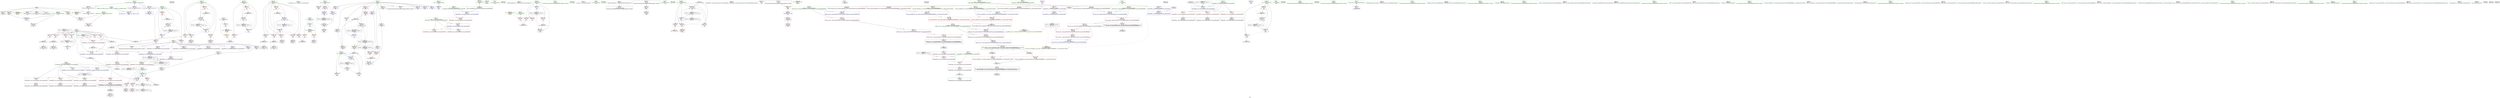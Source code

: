 digraph "SVFG" {
	label="SVFG";

	Node0x5555a7644ef0 [shape=record,color=grey,label="{NodeID: 0\nNullPtr}"];
	Node0x5555a7644ef0 -> Node0x5555a77c27f0[style=solid];
	Node0x5555a7644ef0 -> Node0x5555a77c28f0[style=solid];
	Node0x5555a7644ef0 -> Node0x5555a77c29c0[style=solid];
	Node0x5555a7644ef0 -> Node0x5555a77c2a90[style=solid];
	Node0x5555a7644ef0 -> Node0x5555a77c2b60[style=solid];
	Node0x5555a7644ef0 -> Node0x5555a77c2c30[style=solid];
	Node0x5555a7644ef0 -> Node0x5555a77cd960[style=solid];
	Node0x5555a7810840 [shape=record,color=black,label="{NodeID: 526\n224 = PHI()\n}"];
	Node0x5555a77d4660 [shape=record,color=grey,label="{NodeID: 360\n380 = Binary(379, 112, )\n}"];
	Node0x5555a77d4660 -> Node0x5555a77c0390[style=solid];
	Node0x5555a77c3950 [shape=record,color=red,label="{NodeID: 194\n288\<--201\n\<--i\nmain\n}"];
	Node0x5555a77c3950 -> Node0x5555a77d47e0[style=solid];
	Node0x5555a77c0120 [shape=record,color=black,label="{NodeID: 111\n352\<--351\nidxprom38\<--add37\nmain\n}"];
	Node0x5555a77bebd0 [shape=record,color=green,label="{NodeID: 28\n40\<--41\n__cxx_global_var_init\<--__cxx_global_var_init_field_insensitive\n}"];
	Node0x5555a77c5010 [shape=record,color=red,label="{NodeID: 222\n340\<--339\n\<--arrayidx31\nmain\n}"];
	Node0x5555a77c5010 -> Node0x5555a77bfeb0[style=solid];
	Node0x5555a77c6ad0 [shape=record,color=purple,label="{NodeID: 139\n387\<--21\narrayidx61\<--dp\nmain\n}"];
	Node0x5555a77c13d0 [shape=record,color=green,label="{NodeID: 56\n205\<--206\nexn.slot\<--exn.slot_field_insensitive\nmain\n}"];
	Node0x5555a77c13d0 -> Node0x5555a77c3a20[style=solid];
	Node0x5555a77c13d0 -> Node0x5555a77ceb70[style=solid];
	Node0x5555a77ee870 [shape=record,color=black,label="{NodeID: 416\nMR_2V_2 = PHI(MR_2V_4, MR_2V_1, )\npts\{14 \}\n}"];
	Node0x5555a77ee870 -> Node0x5555a77ce830[style=dashed];
	Node0x5555a77ce690 [shape=record,color=blue,label="{NodeID: 250\n195\<--9\nretval\<--\nmain\n}"];
	Node0x5555a77c81f0 [shape=record,color=red,label="{NodeID: 167\n82\<--66\n\<--s.addr\n_Z6insertRNSt7__cxx1112basic_stringIcSt11char_traitsIcESaIcEEE\n}"];
	Node0x5555a77c81f0 -> Node0x5555a77cdc00[style=solid];
	Node0x5555a77c2d00 [shape=record,color=black,label="{NodeID: 84\n194\<--9\nmain_ret\<--\nmain\n}"];
	Node0x5555a7795c50 [shape=record,color=green,label="{NodeID: 1\n7\<--1\n__dso_handle\<--dummyObj\nGlob }"];
	Node0x5555a7810910 [shape=record,color=black,label="{NodeID: 527\n234 = PHI()\n}"];
	Node0x5555a77e7410 [shape=record,color=yellow,style=double,label="{NodeID: 444\n47V_1 = ENCHI(MR_47V_0)\npts\{206 \}\nFun[main]}"];
	Node0x5555a77e7410 -> Node0x5555a77ceb70[style=dashed];
	Node0x5555a77d47e0 [shape=record,color=grey,label="{NodeID: 361\n289 = Binary(288, 112, )\n}"];
	Node0x5555a77d47e0 -> Node0x5555a77ceaa0[style=solid];
	Node0x5555a77c3a20 [shape=record,color=red,label="{NodeID: 195\n441\<--205\nexn\<--exn.slot\nmain\n}"];
	Node0x5555a77c01f0 [shape=record,color=black,label="{NodeID: 112\n355\<--354\nidxprom40\<--\nmain\n}"];
	Node0x5555a77bec60 [shape=record,color=green,label="{NodeID: 29\n44\<--45\n_ZNSt8ios_base4InitC1Ev\<--_ZNSt8ios_base4InitC1Ev_field_insensitive\n}"];
	Node0x5555a77c50e0 [shape=record,color=red,label="{NodeID: 223\n349\<--348\n\<--arrayidx36\nmain\n}"];
	Node0x5555a77c50e0 -> Node0x5555a77d4de0[style=solid];
	Node0x5555a77c6ba0 [shape=record,color=purple,label="{NodeID: 140\n391\<--21\narrayidx64\<--dp\nmain\n}"];
	Node0x5555a77c6ba0 -> Node0x5555a77c5350[style=solid];
	Node0x5555a77c6ba0 -> Node0x5555a77cf530[style=solid];
	Node0x5555a77c14a0 [shape=record,color=green,label="{NodeID: 57\n207\<--208\nehselector.slot\<--ehselector.slot_field_insensitive\nmain\n}"];
	Node0x5555a77c14a0 -> Node0x5555a77c3af0[style=solid];
	Node0x5555a77c14a0 -> Node0x5555a77cec40[style=solid];
	Node0x5555a77eed70 [shape=record,color=black,label="{NodeID: 417\nMR_43V_3 = PHI(MR_43V_4, MR_43V_2, )\npts\{200 \}\n}"];
	Node0x5555a77eed70 -> Node0x5555a77c94a0[style=dashed];
	Node0x5555a77eed70 -> Node0x5555a77c9570[style=dashed];
	Node0x5555a77eed70 -> Node0x5555a77c37b0[style=dashed];
	Node0x5555a77eed70 -> Node0x5555a77cfae0[style=dashed];
	Node0x5555a77ce760 [shape=record,color=blue,label="{NodeID: 251\n199\<--112\nw\<--\nmain\n}"];
	Node0x5555a77ce760 -> Node0x5555a77eed70[style=dashed];
	Node0x5555a77c82c0 [shape=record,color=red,label="{NodeID: 168\n114\<--68\n\<--cur\n_Z6insertRNSt7__cxx1112basic_stringIcSt11char_traitsIcESaIcEEE\n}"];
	Node0x5555a77c82c0 -> Node0x5555a77c3470[style=solid];
	Node0x5555a77c2dd0 [shape=record,color=black,label="{NodeID: 85\n16\<--15\n\<--tr\nCan only get source location for instruction, argument, global var or function.}"];
	Node0x5555a77adce0 [shape=record,color=green,label="{NodeID: 2\n9\<--1\n\<--dummyObj\nCan only get source location for instruction, argument, global var or function.}"];
	Node0x5555a78109e0 [shape=record,color=black,label="{NodeID: 528\n237 = PHI()\n}"];
	Node0x5555a77e74f0 [shape=record,color=yellow,style=double,label="{NodeID: 445\n49V_1 = ENCHI(MR_49V_0)\npts\{208 \}\nFun[main]}"];
	Node0x5555a77e74f0 -> Node0x5555a77cec40[style=dashed];
	Node0x5555a77d4960 [shape=record,color=grey,label="{NodeID: 362\n389 = Binary(388, 112, )\n}"];
	Node0x5555a77d4960 -> Node0x5555a77c5860[style=solid];
	Node0x5555a77c3af0 [shape=record,color=red,label="{NodeID: 196\n442\<--207\nsel\<--ehselector.slot\nmain\n}"];
	Node0x5555a77c02c0 [shape=record,color=black,label="{NodeID: 113\n377\<--376\nidxprom54\<--\nmain\n}"];
	Node0x5555a77becf0 [shape=record,color=green,label="{NodeID: 30\n50\<--51\n__cxa_atexit\<--__cxa_atexit_field_insensitive\n}"];
	Node0x5555a77c51b0 [shape=record,color=red,label="{NodeID: 224\n357\<--356\n\<--arrayidx41\nmain\n}"];
	Node0x5555a77c51b0 -> Node0x5555a77d4de0[style=solid];
	Node0x5555a77c6c70 [shape=record,color=purple,label="{NodeID: 141\n416\<--21\narrayidx78\<--dp\nmain\n}"];
	Node0x5555a77c1570 [shape=record,color=green,label="{NodeID: 58\n209\<--210\ni14\<--i14_field_insensitive\nmain\n}"];
	Node0x5555a77c1570 -> Node0x5555a77c3bc0[style=solid];
	Node0x5555a77c1570 -> Node0x5555a77c3c90[style=solid];
	Node0x5555a77c1570 -> Node0x5555a77c3d60[style=solid];
	Node0x5555a77c1570 -> Node0x5555a77c3e30[style=solid];
	Node0x5555a77c1570 -> Node0x5555a77c3f00[style=solid];
	Node0x5555a77c1570 -> Node0x5555a77c3fd0[style=solid];
	Node0x5555a77c1570 -> Node0x5555a77cede0[style=solid];
	Node0x5555a77c1570 -> Node0x5555a77cf6d0[style=solid];
	Node0x5555a77ef270 [shape=record,color=black,label="{NodeID: 418\nMR_45V_2 = PHI(MR_45V_4, MR_45V_1, )\npts\{202 \}\n}"];
	Node0x5555a77ef270 -> Node0x5555a77ce900[style=dashed];
	Node0x5555a77ce830 [shape=record,color=blue,label="{NodeID: 252\n13\<--9\nsz\<--\nmain\n}"];
	Node0x5555a77ce830 -> Node0x5555a77f2970[style=dashed];
	Node0x5555a77c8390 [shape=record,color=red,label="{NodeID: 169\n126\<--68\n\<--cur\n_Z6insertRNSt7__cxx1112basic_stringIcSt11char_traitsIcESaIcEEE\n}"];
	Node0x5555a77c8390 -> Node0x5555a77c3610[style=solid];
	Node0x5555a77c2ed0 [shape=record,color=black,label="{NodeID: 86\n23\<--21\n\<--dp\nCan only get source location for instruction, argument, global var or function.}"];
	Node0x5555a77ad730 [shape=record,color=green,label="{NodeID: 3\n25\<--1\n_ZSt3cin\<--dummyObj\nGlob }"];
	Node0x5555a7810ab0 [shape=record,color=black,label="{NodeID: 529\n247 = PHI()\n}"];
	Node0x5555a77d4ae0 [shape=record,color=grey,label="{NodeID: 363\n437 = Binary(436, 112, )\n}"];
	Node0x5555a77d4ae0 -> Node0x5555a77cfae0[style=solid];
	Node0x5555a77c3bc0 [shape=record,color=red,label="{NodeID: 197\n306\<--209\n\<--i14\nmain\n}"];
	Node0x5555a77c3bc0 -> Node0x5555a77c9700[style=solid];
	Node0x5555a77c0390 [shape=record,color=black,label="{NodeID: 114\n381\<--380\nidxprom57\<--add56\nmain\n}"];
	Node0x5555a77bedb0 [shape=record,color=green,label="{NodeID: 31\n49\<--55\n_ZNSt8ios_base4InitD1Ev\<--_ZNSt8ios_base4InitD1Ev_field_insensitive\n}"];
	Node0x5555a77bedb0 -> Node0x5555a77c31d0[style=solid];
	Node0x5555a77e6770 [shape=record,color=black,label="{NodeID: 391\nMR_2V_2 = PHI(MR_2V_3, MR_2V_1, )\npts\{14 \}\n|{|<s3>22}}"];
	Node0x5555a77e6770 -> Node0x5555a77c7c40[style=dashed];
	Node0x5555a77e6770 -> Node0x5555a77ce010[style=dashed];
	Node0x5555a77e6770 -> Node0x5555a77e6770[style=dashed];
	Node0x5555a77e6770:s3 -> Node0x5555a77f2970[style=dashed,color=blue];
	Node0x5555a77c5280 [shape=record,color=red,label="{NodeID: 225\n383\<--382\n\<--arrayidx58\nmain\n}"];
	Node0x5555a77c5280 -> Node0x5555a77d59e0[style=solid];
	Node0x5555a77c6d40 [shape=record,color=purple,label="{NodeID: 142\n419\<--21\narrayidx80\<--dp\nmain\n}"];
	Node0x5555a77c6d40 -> Node0x5555a77c5420[style=solid];
	Node0x5555a77c1640 [shape=record,color=green,label="{NodeID: 59\n211\<--212\ncur\<--cur_field_insensitive\nmain\n}"];
	Node0x5555a77c1640 -> Node0x5555a77c40a0[style=solid];
	Node0x5555a77c1640 -> Node0x5555a77c4170[style=solid];
	Node0x5555a77c1640 -> Node0x5555a77c4240[style=solid];
	Node0x5555a77c1640 -> Node0x5555a77c4310[style=solid];
	Node0x5555a77c1640 -> Node0x5555a77ceeb0[style=solid];
	Node0x5555a77c1640 -> Node0x5555a77cf390[style=solid];
	Node0x5555a77ef770 [shape=record,color=black,label="{NodeID: 419\nMR_51V_2 = PHI(MR_51V_4, MR_51V_1, )\npts\{210 \}\n}"];
	Node0x5555a77ef770 -> Node0x5555a77cede0[style=dashed];
	Node0x5555a77ce900 [shape=record,color=blue,label="{NodeID: 253\n201\<--9\ni\<--\nmain\n}"];
	Node0x5555a77ce900 -> Node0x5555a77c3880[style=dashed];
	Node0x5555a77ce900 -> Node0x5555a77c3950[style=dashed];
	Node0x5555a77ce900 -> Node0x5555a77ceaa0[style=dashed];
	Node0x5555a77ce900 -> Node0x5555a77ef270[style=dashed];
	Node0x5555a77c8460 [shape=record,color=red,label="{NodeID: 170\n134\<--68\n\<--cur\n_Z6insertRNSt7__cxx1112basic_stringIcSt11char_traitsIcESaIcEEE\n}"];
	Node0x5555a77c8460 -> Node0x5555a77c0510[style=solid];
	Node0x5555a77c2fd0 [shape=record,color=black,label="{NodeID: 87\n26\<--25\n\<--_ZSt3cin\nCan only get source location for instruction, argument, global var or function.}"];
	Node0x5555a77c2fd0 -> Node0x5555a77c7900[style=solid];
	Node0x5555a77ad190 [shape=record,color=green,label="{NodeID: 4\n28\<--1\n_ZSt4cout\<--dummyObj\nGlob }"];
	Node0x5555a7810bb0 [shape=record,color=black,label="{NodeID: 530\n251 = PHI()\n}"];
	Node0x5555a77d4c60 [shape=record,color=grey,label="{NodeID: 364\n363 = Binary(362, 112, )\n}"];
	Node0x5555a77d4c60 -> Node0x5555a77cf2c0[style=solid];
	Node0x5555a77c3c90 [shape=record,color=red,label="{NodeID: 198\n343\<--209\n\<--i14\nmain\n}"];
	Node0x5555a77c3c90 -> Node0x5555a77bff80[style=solid];
	Node0x5555a77c57d0 [shape=record,color=black,label="{NodeID: 115\n386\<--385\nidxprom60\<--add59\nmain\n}"];
	Node0x5555a77beeb0 [shape=record,color=green,label="{NodeID: 32\n62\<--63\n_Z6insertRNSt7__cxx1112basic_stringIcSt11char_traitsIcESaIcEEE\<--_Z6insertRNSt7__cxx1112basic_stringIcSt11char_traitsIcESaIcEEE_field_insensitive\n}"];
	Node0x5555a77e6c70 [shape=record,color=black,label="{NodeID: 392\nMR_6V_3 = PHI(MR_6V_4, MR_6V_2, )\npts\{69 \}\n}"];
	Node0x5555a77e6c70 -> Node0x5555a77c82c0[style=dashed];
	Node0x5555a77e6c70 -> Node0x5555a77c8390[style=dashed];
	Node0x5555a77e6c70 -> Node0x5555a77c8460[style=dashed];
	Node0x5555a77e6c70 -> Node0x5555a77c8530[style=dashed];
	Node0x5555a77e6c70 -> Node0x5555a77ce1b0[style=dashed];
	Node0x5555a77c5350 [shape=record,color=red,label="{NodeID: 226\n392\<--391\n\<--arrayidx64\nmain\n}"];
	Node0x5555a77c5350 -> Node0x5555a77d59e0[style=solid];
	Node0x5555a77c6e10 [shape=record,color=purple,label="{NodeID: 143\n246\<--29\n\<--.str\nmain\n}"];
	Node0x5555a77c1710 [shape=record,color=green,label="{NodeID: 60\n213\<--214\nw21\<--w21_field_insensitive\nmain\n}"];
	Node0x5555a77c1710 -> Node0x5555a77c43e0[style=solid];
	Node0x5555a77c1710 -> Node0x5555a77c44b0[style=solid];
	Node0x5555a77c1710 -> Node0x5555a77c4580[style=solid];
	Node0x5555a77c1710 -> Node0x5555a77cef80[style=solid];
	Node0x5555a77c1710 -> Node0x5555a77cf2c0[style=solid];
	Node0x5555a77efc70 [shape=record,color=black,label="{NodeID: 420\nMR_53V_2 = PHI(MR_53V_3, MR_53V_1, )\npts\{212 \}\n}"];
	Node0x5555a77efc70 -> Node0x5555a77ceeb0[style=dashed];
	Node0x5555a77efc70 -> Node0x5555a77efc70[style=dashed];
	Node0x5555a77ce9d0 [shape=record,color=blue,label="{NodeID: 254\n281\<--283\narrayidx\<--\nmain\n}"];
	Node0x5555a77ce9d0 -> Node0x5555a77c5010[style=dashed];
	Node0x5555a77ce9d0 -> Node0x5555a77ce9d0[style=dashed];
	Node0x5555a77ce9d0 -> Node0x5555a77f1f70[style=dashed];
	Node0x5555a77c8530 [shape=record,color=red,label="{NodeID: 171\n147\<--68\n\<--cur\n_Z6insertRNSt7__cxx1112basic_stringIcSt11char_traitsIcESaIcEEE\n}"];
	Node0x5555a77c8530 -> Node0x5555a77c06b0[style=solid];
	Node0x5555a77c30d0 [shape=record,color=black,label="{NodeID: 88\n27\<--25\n\<--_ZSt3cin\nCan only get source location for instruction, argument, global var or function.}"];
	Node0x5555a77c30d0 -> Node0x5555a77c8120[style=solid];
	Node0x5555a77abee0 [shape=record,color=green,label="{NodeID: 5\n29\<--1\n.str\<--dummyObj\nGlob }"];
	Node0x5555a7810cb0 [shape=record,color=black,label="{NodeID: 531\n255 = PHI()\n}"];
	Node0x5555a77d4de0 [shape=record,color=grey,label="{NodeID: 365\n358 = Binary(357, 349, )\n}"];
	Node0x5555a77d4de0 -> Node0x5555a77cf1f0[style=solid];
	Node0x5555a77c3d60 [shape=record,color=red,label="{NodeID: 199\n350\<--209\n\<--i14\nmain\n}"];
	Node0x5555a77c3d60 -> Node0x5555a77d50e0[style=solid];
	Node0x5555a77c5860 [shape=record,color=black,label="{NodeID: 116\n390\<--389\nidxprom63\<--add62\nmain\n}"];
	Node0x5555a77befb0 [shape=record,color=green,label="{NodeID: 33\n66\<--67\ns.addr\<--s.addr_field_insensitive\n_Z6insertRNSt7__cxx1112basic_stringIcSt11char_traitsIcESaIcEEE\n}"];
	Node0x5555a77befb0 -> Node0x5555a77c81f0[style=solid];
	Node0x5555a77befb0 -> Node0x5555a77cda60[style=solid];
	Node0x5555a77e7980 [shape=record,color=black,label="{NodeID: 393\nMR_10V_2 = PHI(MR_10V_3, MR_10V_1, )\npts\{77 \}\n}"];
	Node0x5555a77e7980 -> Node0x5555a77cde70[style=dashed];
	Node0x5555a77c5420 [shape=record,color=red,label="{NodeID: 227\n420\<--419\n\<--arrayidx80\nmain\n}"];
	Node0x5555a77c5420 -> Node0x5555a77d5ce0[style=solid];
	Node0x5555a77c6ee0 [shape=record,color=purple,label="{NodeID: 144\n254\<--31\n\<--.str.1\nmain\n}"];
	Node0x5555a77c17e0 [shape=record,color=green,label="{NodeID: 61\n215\<--216\nnxt\<--nxt_field_insensitive\nmain\n}"];
	Node0x5555a77c17e0 -> Node0x5555a77c4650[style=solid];
	Node0x5555a77c17e0 -> Node0x5555a77c4720[style=solid];
	Node0x5555a77c17e0 -> Node0x5555a77c47f0[style=solid];
	Node0x5555a77c17e0 -> Node0x5555a77cf050[style=solid];
	Node0x5555a77c17e0 -> Node0x5555a77cf120[style=solid];
	Node0x5555a77f0170 [shape=record,color=black,label="{NodeID: 421\nMR_55V_2 = PHI(MR_55V_3, MR_55V_1, )\npts\{214 \}\n}"];
	Node0x5555a77f0170 -> Node0x5555a77eca70[style=dashed];
	Node0x5555a77f0170 -> Node0x5555a77f0170[style=dashed];
	Node0x5555a77ceaa0 [shape=record,color=blue,label="{NodeID: 255\n201\<--289\ni\<--inc\nmain\n}"];
	Node0x5555a77ceaa0 -> Node0x5555a77c3880[style=dashed];
	Node0x5555a77ceaa0 -> Node0x5555a77c3950[style=dashed];
	Node0x5555a77ceaa0 -> Node0x5555a77ceaa0[style=dashed];
	Node0x5555a77ceaa0 -> Node0x5555a77ef270[style=dashed];
	Node0x5555a77c8600 [shape=record,color=red,label="{NodeID: 172\n84\<--70\n\<--__range1\n_Z6insertRNSt7__cxx1112basic_stringIcSt11char_traitsIcESaIcEEE\n}"];
	Node0x5555a77c31d0 [shape=record,color=black,label="{NodeID: 89\n48\<--49\n\<--_ZNSt8ios_base4InitD1Ev\nCan only get source location for instruction, argument, global var or function.}"];
	Node0x5555a77abf70 [shape=record,color=green,label="{NodeID: 6\n31\<--1\n.str.1\<--dummyObj\nGlob }"];
	Node0x5555a7810d80 [shape=record,color=black,label="{NodeID: 532\n256 = PHI()\n}"];
	Node0x5555a77d4f60 [shape=record,color=grey,label="{NodeID: 366\n124 = Binary(123, 112, )\n}"];
	Node0x5555a77d4f60 -> Node0x5555a77ce010[style=solid];
	Node0x5555a77d4f60 -> Node0x5555a77ce0e0[style=solid];
	Node0x5555a77c3e30 [shape=record,color=red,label="{NodeID: 200\n376\<--209\n\<--i14\nmain\n}"];
	Node0x5555a77c3e30 -> Node0x5555a77c02c0[style=solid];
	Node0x5555a77c58f0 [shape=record,color=black,label="{NodeID: 117\n415\<--414\nidxprom77\<--\nmain\n}"];
	Node0x5555a77bf080 [shape=record,color=green,label="{NodeID: 34\n68\<--69\ncur\<--cur_field_insensitive\n_Z6insertRNSt7__cxx1112basic_stringIcSt11char_traitsIcESaIcEEE\n}"];
	Node0x5555a77bf080 -> Node0x5555a77c82c0[style=solid];
	Node0x5555a77bf080 -> Node0x5555a77c8390[style=solid];
	Node0x5555a77bf080 -> Node0x5555a77c8460[style=solid];
	Node0x5555a77bf080 -> Node0x5555a77c8530[style=solid];
	Node0x5555a77bf080 -> Node0x5555a77cdb30[style=solid];
	Node0x5555a77bf080 -> Node0x5555a77ce1b0[style=solid];
	Node0x5555a77e7a70 [shape=record,color=black,label="{NodeID: 394\nMR_12V_2 = PHI(MR_12V_3, MR_12V_1, )\npts\{79 \}\n}"];
	Node0x5555a77e7a70 -> Node0x5555a77cdf40[style=dashed];
	Node0x5555a77c54f0 [shape=record,color=red,label="{NodeID: 228\n484\<--481\nthis1\<--this.addr\n_ZNK9__gnu_cxx17__normal_iteratorIPcNSt7__cxx1112basic_stringIcSt11char_traitsIcESaIcEEEE4baseEv\n}"];
	Node0x5555a77c54f0 -> Node0x5555a77c7830[style=solid];
	Node0x5555a77c6fb0 [shape=record,color=purple,label="{NodeID: 145\n433\<--33\n\<--.str.2\nmain\n}"];
	Node0x5555a77c18b0 [shape=record,color=green,label="{NodeID: 62\n217\<--218\nw50\<--w50_field_insensitive\nmain\n}"];
	Node0x5555a77c18b0 -> Node0x5555a77c48c0[style=solid];
	Node0x5555a77c18b0 -> Node0x5555a77c4990[style=solid];
	Node0x5555a77c18b0 -> Node0x5555a77cf460[style=solid];
	Node0x5555a77c18b0 -> Node0x5555a77cf600[style=solid];
	Node0x5555a77f0670 [shape=record,color=black,label="{NodeID: 422\nMR_57V_2 = PHI(MR_57V_3, MR_57V_1, )\npts\{216 \}\n}"];
	Node0x5555a77f0670 -> Node0x5555a77ecf70[style=dashed];
	Node0x5555a77f0670 -> Node0x5555a77f0670[style=dashed];
	Node0x5555a77ceb70 [shape=record,color=blue,label="{NodeID: 256\n205\<--293\nexn.slot\<--\nmain\n}"];
	Node0x5555a77ceb70 -> Node0x5555a77c3a20[style=dashed];
	Node0x5555a77c86d0 [shape=record,color=red,label="{NodeID: 173\n90\<--70\n\<--__range1\n_Z6insertRNSt7__cxx1112basic_stringIcSt11char_traitsIcESaIcEEE\n}"];
	Node0x5555a77c32d0 [shape=record,color=black,label="{NodeID: 90\n107\<--106\nconv\<--\n_Z6insertRNSt7__cxx1112basic_stringIcSt11char_traitsIcESaIcEEE\n}"];
	Node0x5555a77c32d0 -> Node0x5555a77d5fe0[style=solid];
	Node0x5555a77ae1c0 [shape=record,color=green,label="{NodeID: 7\n33\<--1\n.str.2\<--dummyObj\nGlob }"];
	Node0x5555a7810eb0 [shape=record,color=black,label="{NodeID: 533\n257 = PHI()\n}"];
	Node0x5555a77d50e0 [shape=record,color=grey,label="{NodeID: 367\n351 = Binary(350, 112, )\n}"];
	Node0x5555a77d50e0 -> Node0x5555a77c0120[style=solid];
	Node0x5555a77c3f00 [shape=record,color=red,label="{NodeID: 201\n384\<--209\n\<--i14\nmain\n}"];
	Node0x5555a77c3f00 -> Node0x5555a77d44e0[style=solid];
	Node0x5555a77c59c0 [shape=record,color=black,label="{NodeID: 118\n418\<--417\nidxprom79\<--\nmain\n}"];
	Node0x5555a77bf150 [shape=record,color=green,label="{NodeID: 35\n70\<--71\n__range1\<--__range1_field_insensitive\n_Z6insertRNSt7__cxx1112basic_stringIcSt11char_traitsIcESaIcEEE\n}"];
	Node0x5555a77bf150 -> Node0x5555a77c8600[style=solid];
	Node0x5555a77bf150 -> Node0x5555a77c86d0[style=solid];
	Node0x5555a77bf150 -> Node0x5555a77cdc00[style=solid];
	Node0x5555a77e7f70 [shape=record,color=black,label="{NodeID: 395\nMR_14V_2 = PHI(MR_14V_3, MR_14V_1, )\npts\{170000 \}\n|{|<s4>22}}"];
	Node0x5555a77e7f70 -> Node0x5555a77c8bb0[style=dashed];
	Node0x5555a77e7f70 -> Node0x5555a77c8c80[style=dashed];
	Node0x5555a77e7f70 -> Node0x5555a77ce0e0[style=dashed];
	Node0x5555a77e7f70 -> Node0x5555a77e7f70[style=dashed];
	Node0x5555a77e7f70:s4 -> Node0x5555a77f3370[style=dashed,color=blue];
	Node0x5555a77c55c0 [shape=record,color=blue,label="{NodeID: 229\n8\<--9\nn\<--\nGlob }"];
	Node0x5555a77c55c0 -> Node0x5555a77f4b90[style=dashed];
	Node0x5555a77c7080 [shape=record,color=purple,label="{NodeID: 146\n491\<--35\nllvm.global_ctors_0\<--llvm.global_ctors\nGlob }"];
	Node0x5555a77c7080 -> Node0x5555a77cd760[style=solid];
	Node0x5555a77c1980 [shape=record,color=green,label="{NodeID: 63\n219\<--220\nans\<--ans_field_insensitive\nmain\n}"];
	Node0x5555a77c1980 -> Node0x5555a77c4a60[style=solid];
	Node0x5555a77c1980 -> Node0x5555a77c4b30[style=solid];
	Node0x5555a77c1980 -> Node0x5555a77cf7a0[style=solid];
	Node0x5555a77c1980 -> Node0x5555a77cf940[style=solid];
	Node0x5555a77f0b70 [shape=record,color=black,label="{NodeID: 423\nMR_59V_2 = PHI(MR_59V_3, MR_59V_1, )\npts\{218 \}\n}"];
	Node0x5555a77f0b70 -> Node0x5555a77cf460[style=dashed];
	Node0x5555a77f0b70 -> Node0x5555a77f0b70[style=dashed];
	Node0x5555a77cec40 [shape=record,color=blue,label="{NodeID: 257\n207\<--295\nehselector.slot\<--\nmain\n}"];
	Node0x5555a77cec40 -> Node0x5555a77c3af0[style=dashed];
	Node0x5555a77c87a0 [shape=record,color=red,label="{NodeID: 174\n106\<--76\n\<--c\n_Z6insertRNSt7__cxx1112basic_stringIcSt11char_traitsIcESaIcEEE\n}"];
	Node0x5555a77c87a0 -> Node0x5555a77c32d0[style=solid];
	Node0x5555a77c33a0 [shape=record,color=black,label="{NodeID: 91\n110\<--108\n\<--cmp\n_Z6insertRNSt7__cxx1112basic_stringIcSt11char_traitsIcESaIcEEE\n}"];
	Node0x5555a77ae250 [shape=record,color=green,label="{NodeID: 8\n36\<--1\n\<--dummyObj\nCan only get source location for instruction, argument, global var or function.}"];
	Node0x5555a7810f80 [shape=record,color=black,label="{NodeID: 534\n276 = PHI()\n}"];
	Node0x5555a77d5260 [shape=record,color=grey,label="{NodeID: 368\n368 = Binary(367, 112, )\n}"];
	Node0x5555a77d5260 -> Node0x5555a77cf390[style=solid];
	Node0x5555a77c3fd0 [shape=record,color=red,label="{NodeID: 202\n401\<--209\n\<--i14\nmain\n}"];
	Node0x5555a77c3fd0 -> Node0x5555a77d5560[style=solid];
	Node0x5555a77c5a90 [shape=record,color=black,label="{NodeID: 119\n479\<--485\n_ZNK9__gnu_cxx17__normal_iteratorIPcNSt7__cxx1112basic_stringIcSt11char_traitsIcESaIcEEEE4baseEv_ret\<--_M_current\n_ZNK9__gnu_cxx17__normal_iteratorIPcNSt7__cxx1112basic_stringIcSt11char_traitsIcESaIcEEEE4baseEv\n|{<s0>8|<s1>9}}"];
	Node0x5555a77c5a90:s0 -> Node0x5555a7810500[style=solid,color=blue];
	Node0x5555a77c5a90:s1 -> Node0x5555a7810700[style=solid,color=blue];
	Node0x5555a77bf220 [shape=record,color=green,label="{NodeID: 36\n72\<--73\n__begin1\<--__begin1_field_insensitive\n_Z6insertRNSt7__cxx1112basic_stringIcSt11char_traitsIcESaIcEEE\n|{|<s1>5|<s2>6|<s3>7}}"];
	Node0x5555a77bf220 -> Node0x5555a77c7350[style=solid];
	Node0x5555a77bf220:s1 -> Node0x5555a7811280[style=solid,color=red];
	Node0x5555a77bf220:s2 -> Node0x5555a7811820[style=solid,color=red];
	Node0x5555a77bf220:s3 -> Node0x5555a7811710[style=solid,color=red];
	Node0x5555a77e8470 [shape=record,color=black,label="{NodeID: 396\nMR_16V_3 = PHI(MR_16V_4, MR_16V_2, )\npts\{730000 \}\n|{<s0>5|<s1>6|<s2>7|<s3>7}}"];
	Node0x5555a77e8470:s0 -> Node0x5555a77f4970[style=dashed,color=red];
	Node0x5555a77e8470:s1 -> Node0x5555a77f6840[style=dashed,color=red];
	Node0x5555a77e8470:s2 -> Node0x5555a77c9300[style=dashed,color=red];
	Node0x5555a77e8470:s3 -> Node0x5555a77ce5c0[style=dashed,color=red];
	Node0x5555a77c56c0 [shape=record,color=blue,label="{NodeID: 230\n11\<--9\nm\<--\nGlob }"];
	Node0x5555a77c56c0 -> Node0x5555a77f4c70[style=dashed];
	Node0x5555a77c7150 [shape=record,color=purple,label="{NodeID: 147\n492\<--35\nllvm.global_ctors_1\<--llvm.global_ctors\nGlob }"];
	Node0x5555a77c7150 -> Node0x5555a77cd860[style=solid];
	Node0x5555a77c1a50 [shape=record,color=green,label="{NodeID: 64\n221\<--222\ni72\<--i72_field_insensitive\nmain\n}"];
	Node0x5555a77c1a50 -> Node0x5555a77c4c00[style=solid];
	Node0x5555a77c1a50 -> Node0x5555a77c4cd0[style=solid];
	Node0x5555a77c1a50 -> Node0x5555a77c4da0[style=solid];
	Node0x5555a77c1a50 -> Node0x5555a77cf870[style=solid];
	Node0x5555a77c1a50 -> Node0x5555a77cfa10[style=solid];
	Node0x5555a77f1070 [shape=record,color=black,label="{NodeID: 424\nMR_61V_2 = PHI(MR_61V_4, MR_61V_1, )\npts\{220 \}\n}"];
	Node0x5555a77f1070 -> Node0x5555a77cf7a0[style=dashed];
	Node0x5555a77ced10 [shape=record,color=blue,label="{NodeID: 258\n301\<--303\n\<--\nmain\n}"];
	Node0x5555a77ced10 -> Node0x5555a77c5420[style=dashed];
	Node0x5555a77ced10 -> Node0x5555a77ed470[style=dashed];
	Node0x5555a77ced10 -> Node0x5555a77f2470[style=dashed];
	Node0x5555a77c8870 [shape=record,color=red,label="{NodeID: 175\n117\<--78\n\<--z\n_Z6insertRNSt7__cxx1112basic_stringIcSt11char_traitsIcESaIcEEE\n}"];
	Node0x5555a77c8870 -> Node0x5555a77c3540[style=solid];
	Node0x5555a77c3470 [shape=record,color=black,label="{NodeID: 92\n115\<--114\nidxprom\<--\n_Z6insertRNSt7__cxx1112basic_stringIcSt11char_traitsIcESaIcEEE\n}"];
	Node0x5555a77acf50 [shape=record,color=green,label="{NodeID: 9\n109\<--1\n\<--dummyObj\nCan only get source location for instruction, argument, global var or function.}"];
	Node0x5555a7811050 [shape=record,color=black,label="{NodeID: 535\n279 = PHI(64, )\n}"];
	Node0x5555a7811050 -> Node0x5555a77c0b90[style=solid];
	Node0x5555a77d53e0 [shape=record,color=grey,label="{NodeID: 369\n334 = Binary(333, 112, )\n}"];
	Node0x5555a77d53e0 -> Node0x5555a77cf120[style=solid];
	Node0x5555a77c40a0 [shape=record,color=red,label="{NodeID: 203\n312\<--211\n\<--cur\nmain\n}"];
	Node0x5555a77c40a0 -> Node0x5555a77c9880[style=solid];
	Node0x5555a77c5b60 [shape=record,color=purple,label="{NodeID: 120\n46\<--4\n\<--_ZStL8__ioinit\n__cxx_global_var_init\n}"];
	Node0x5555a77bf2f0 [shape=record,color=green,label="{NodeID: 37\n74\<--75\n__end1\<--__end1_field_insensitive\n_Z6insertRNSt7__cxx1112basic_stringIcSt11char_traitsIcESaIcEEE\n|{|<s1>5}}"];
	Node0x5555a77bf2f0 -> Node0x5555a77c7420[style=solid];
	Node0x5555a77bf2f0:s1 -> Node0x5555a78113c0[style=solid,color=red];
	Node0x5555a77cd660 [shape=record,color=blue,label="{NodeID: 231\n13\<--9\nsz\<--\nGlob }"];
	Node0x5555a77cd660 -> Node0x5555a77ee870[style=dashed];
	Node0x5555a77c7250 [shape=record,color=purple,label="{NodeID: 148\n493\<--35\nllvm.global_ctors_2\<--llvm.global_ctors\nGlob }"];
	Node0x5555a77c7250 -> Node0x5555a77cd960[style=solid];
	Node0x5555a77c1b20 [shape=record,color=green,label="{NodeID: 65\n226\<--227\n_ZNSt8ios_base15sync_with_stdioEb\<--_ZNSt8ios_base15sync_with_stdioEb_field_insensitive\n}"];
	Node0x5555a77f1570 [shape=record,color=black,label="{NodeID: 425\nMR_63V_2 = PHI(MR_63V_4, MR_63V_1, )\npts\{222 \}\n}"];
	Node0x5555a77f1570 -> Node0x5555a77cf870[style=dashed];
	Node0x5555a77cede0 [shape=record,color=blue,label="{NodeID: 259\n209\<--9\ni14\<--\nmain\n}"];
	Node0x5555a77cede0 -> Node0x5555a77c3bc0[style=dashed];
	Node0x5555a77cede0 -> Node0x5555a77c3c90[style=dashed];
	Node0x5555a77cede0 -> Node0x5555a77c3d60[style=dashed];
	Node0x5555a77cede0 -> Node0x5555a77c3e30[style=dashed];
	Node0x5555a77cede0 -> Node0x5555a77c3f00[style=dashed];
	Node0x5555a77cede0 -> Node0x5555a77c3fd0[style=dashed];
	Node0x5555a77cede0 -> Node0x5555a77cf6d0[style=dashed];
	Node0x5555a77cede0 -> Node0x5555a77ef770[style=dashed];
	Node0x5555a77c8940 [shape=record,color=red,label="{NodeID: 176\n129\<--78\n\<--z\n_Z6insertRNSt7__cxx1112basic_stringIcSt11char_traitsIcESaIcEEE\n}"];
	Node0x5555a77c8940 -> Node0x5555a77c36e0[style=solid];
	Node0x5555a77c3540 [shape=record,color=black,label="{NodeID: 93\n118\<--117\nidxprom5\<--\n_Z6insertRNSt7__cxx1112basic_stringIcSt11char_traitsIcESaIcEEE\n}"];
	Node0x5555a77acfe0 [shape=record,color=green,label="{NodeID: 10\n112\<--1\n\<--dummyObj\nCan only get source location for instruction, argument, global var or function.}"];
	Node0x5555a7811280 [shape=record,color=black,label="{NodeID: 536\n154 = PHI(72, )\n0th arg _ZN9__gnu_cxxneIPcNSt7__cxx1112basic_stringIcSt11char_traitsIcESaIcEEEEEbRKNS_17__normal_iteratorIT_T0_EESD_ }"];
	Node0x5555a7811280 -> Node0x5555a77ce280[style=solid];
	Node0x5555a77d5560 [shape=record,color=grey,label="{NodeID: 370\n402 = Binary(401, 112, )\n}"];
	Node0x5555a77d5560 -> Node0x5555a77cf6d0[style=solid];
	Node0x5555a77c4170 [shape=record,color=red,label="{NodeID: 204\n322\<--211\n\<--cur\nmain\n}"];
	Node0x5555a77c4170 -> Node0x5555a77c0c60[style=solid];
	Node0x5555a77c5c30 [shape=record,color=purple,label="{NodeID: 121\n116\<--15\narrayidx\<--tr\n_Z6insertRNSt7__cxx1112basic_stringIcSt11char_traitsIcESaIcEEE\n}"];
	Node0x5555a77bf3c0 [shape=record,color=green,label="{NodeID: 38\n76\<--77\nc\<--c_field_insensitive\n_Z6insertRNSt7__cxx1112basic_stringIcSt11char_traitsIcESaIcEEE\n}"];
	Node0x5555a77bf3c0 -> Node0x5555a77c87a0[style=solid];
	Node0x5555a77bf3c0 -> Node0x5555a77cde70[style=solid];
	Node0x5555a77cd760 [shape=record,color=blue,label="{NodeID: 232\n491\<--36\nllvm.global_ctors_0\<--\nGlob }"];
	Node0x5555a77c7350 [shape=record,color=purple,label="{NodeID: 149\n88\<--72\ncoerce.dive\<--__begin1\n_Z6insertRNSt7__cxx1112basic_stringIcSt11char_traitsIcESaIcEEE\n}"];
	Node0x5555a77c7350 -> Node0x5555a77cdcd0[style=solid];
	Node0x5555a77c1c20 [shape=record,color=green,label="{NodeID: 66\n235\<--236\n_ZNSt9basic_iosIcSt11char_traitsIcEE3tieEPSo\<--_ZNSt9basic_iosIcSt11char_traitsIcEE3tieEPSo_field_insensitive\n}"];
	Node0x5555a77f1a70 [shape=record,color=black,label="{NodeID: 426\nMR_14V_2 = PHI(MR_14V_3, MR_14V_1, )\npts\{170000 \}\n}"];
	Node0x5555a77f1a70 -> Node0x5555a77f3370[style=dashed];
	Node0x5555a77ceeb0 [shape=record,color=blue,label="{NodeID: 260\n211\<--9\ncur\<--\nmain\n}"];
	Node0x5555a77ceeb0 -> Node0x5555a77c40a0[style=dashed];
	Node0x5555a77ceeb0 -> Node0x5555a77c4170[style=dashed];
	Node0x5555a77ceeb0 -> Node0x5555a77c4240[style=dashed];
	Node0x5555a77ceeb0 -> Node0x5555a77c4310[style=dashed];
	Node0x5555a77ceeb0 -> Node0x5555a77ceeb0[style=dashed];
	Node0x5555a77ceeb0 -> Node0x5555a77cf390[style=dashed];
	Node0x5555a77ceeb0 -> Node0x5555a77efc70[style=dashed];
	Node0x5555a77c8a10 [shape=record,color=red,label="{NodeID: 177\n137\<--78\n\<--z\n_Z6insertRNSt7__cxx1112basic_stringIcSt11char_traitsIcESaIcEEE\n}"];
	Node0x5555a77c8a10 -> Node0x5555a77c05e0[style=solid];
	Node0x5555a77c3610 [shape=record,color=black,label="{NodeID: 94\n127\<--126\nidxprom7\<--\n_Z6insertRNSt7__cxx1112basic_stringIcSt11char_traitsIcESaIcEEE\n}"];
	Node0x5555a77ac200 [shape=record,color=green,label="{NodeID: 11\n225\<--1\n\<--dummyObj\nCan only get source location for instruction, argument, global var or function.}"];
	Node0x5555a78113c0 [shape=record,color=black,label="{NodeID: 537\n155 = PHI(74, )\n1st arg _ZN9__gnu_cxxneIPcNSt7__cxx1112basic_stringIcSt11char_traitsIcESaIcEEEEEbRKNS_17__normal_iteratorIT_T0_EESD_ }"];
	Node0x5555a78113c0 -> Node0x5555a77ce350[style=solid];
	Node0x5555a77d56e0 [shape=record,color=grey,label="{NodeID: 371\n426 = Binary(425, 112, )\n}"];
	Node0x5555a77d56e0 -> Node0x5555a77cfa10[style=solid];
	Node0x5555a77c4240 [shape=record,color=red,label="{NodeID: 205\n346\<--211\n\<--cur\nmain\n}"];
	Node0x5555a77c4240 -> Node0x5555a77c0050[style=solid];
	Node0x5555a77c5d00 [shape=record,color=purple,label="{NodeID: 122\n119\<--15\narrayidx6\<--tr\n_Z6insertRNSt7__cxx1112basic_stringIcSt11char_traitsIcESaIcEEE\n}"];
	Node0x5555a77c5d00 -> Node0x5555a77c8bb0[style=solid];
	Node0x5555a77bf490 [shape=record,color=green,label="{NodeID: 39\n78\<--79\nz\<--z_field_insensitive\n_Z6insertRNSt7__cxx1112basic_stringIcSt11char_traitsIcESaIcEEE\n}"];
	Node0x5555a77bf490 -> Node0x5555a77c8870[style=solid];
	Node0x5555a77bf490 -> Node0x5555a77c8940[style=solid];
	Node0x5555a77bf490 -> Node0x5555a77c8a10[style=solid];
	Node0x5555a77bf490 -> Node0x5555a77cdf40[style=solid];
	Node0x5555a77cd860 [shape=record,color=blue,label="{NodeID: 233\n492\<--37\nllvm.global_ctors_1\<--_GLOBAL__sub_I_Deemo1_0_0.cpp\nGlob }"];
	Node0x5555a77c7420 [shape=record,color=purple,label="{NodeID: 150\n94\<--74\ncoerce.dive2\<--__end1\n_Z6insertRNSt7__cxx1112basic_stringIcSt11char_traitsIcESaIcEEE\n}"];
	Node0x5555a77c7420 -> Node0x5555a77cdda0[style=solid];
	Node0x5555a77c1d20 [shape=record,color=green,label="{NodeID: 67\n238\<--239\n_ZNSirsERi\<--_ZNSirsERi_field_insensitive\n}"];
	Node0x5555a77f1f70 [shape=record,color=black,label="{NodeID: 427\nMR_66V_2 = PHI(MR_66V_3, MR_66V_1, )\npts\{200000 \}\n}"];
	Node0x5555a77f1f70 -> Node0x5555a77c5010[style=dashed];
	Node0x5555a77f1f70 -> Node0x5555a77ce9d0[style=dashed];
	Node0x5555a77f1f70 -> Node0x5555a77f1f70[style=dashed];
	Node0x5555a77cef80 [shape=record,color=blue,label="{NodeID: 261\n213\<--9\nw21\<--\nmain\n}"];
	Node0x5555a77cef80 -> Node0x5555a77c43e0[style=dashed];
	Node0x5555a77cef80 -> Node0x5555a77c44b0[style=dashed];
	Node0x5555a77cef80 -> Node0x5555a77c4580[style=dashed];
	Node0x5555a77cef80 -> Node0x5555a77cf2c0[style=dashed];
	Node0x5555a77cef80 -> Node0x5555a77eca70[style=dashed];
	Node0x5555a77c8ae0 [shape=record,color=red,label="{NodeID: 178\n104\<--101\n\<--call4\n_Z6insertRNSt7__cxx1112basic_stringIcSt11char_traitsIcESaIcEEE\n}"];
	Node0x5555a77c8ae0 -> Node0x5555a77cde70[style=solid];
	Node0x5555a77c36e0 [shape=record,color=black,label="{NodeID: 95\n130\<--129\nidxprom9\<--\n_Z6insertRNSt7__cxx1112basic_stringIcSt11char_traitsIcESaIcEEE\n}"];
	Node0x5555a77ac2d0 [shape=record,color=green,label="{NodeID: 12\n261\<--1\n\<--dummyObj\nCan only get source location for instruction, argument, global var or function.}"];
	Node0x5555a7811500 [shape=record,color=black,label="{NodeID: 538\n480 = PHI(162, 167, )\n0th arg _ZNK9__gnu_cxx17__normal_iteratorIPcNSt7__cxx1112basic_stringIcSt11char_traitsIcESaIcEEEE4baseEv }"];
	Node0x5555a7811500 -> Node0x5555a77cfbb0[style=solid];
	Node0x5555a77d5860 [shape=record,color=grey,label="{NodeID: 372\n397 = Binary(396, 112, )\n}"];
	Node0x5555a77d5860 -> Node0x5555a77cf600[style=solid];
	Node0x5555a77c4310 [shape=record,color=red,label="{NodeID: 206\n367\<--211\n\<--cur\nmain\n}"];
	Node0x5555a77c4310 -> Node0x5555a77d5260[style=solid];
	Node0x5555a77c5dd0 [shape=record,color=purple,label="{NodeID: 123\n128\<--15\narrayidx8\<--tr\n_Z6insertRNSt7__cxx1112basic_stringIcSt11char_traitsIcESaIcEEE\n}"];
	Node0x5555a77bf560 [shape=record,color=green,label="{NodeID: 40\n86\<--87\n_ZNSt7__cxx1112basic_stringIcSt11char_traitsIcESaIcEE5beginEv\<--_ZNSt7__cxx1112basic_stringIcSt11char_traitsIcESaIcEE5beginEv_field_insensitive\n}"];
	Node0x5555a77cd960 [shape=record,color=blue, style = dotted,label="{NodeID: 234\n493\<--3\nllvm.global_ctors_2\<--dummyVal\nGlob }"];
	Node0x5555a77c74f0 [shape=record,color=purple,label="{NodeID: 151\n178\<--177\n_M_current\<--this1\n_ZNK9__gnu_cxx17__normal_iteratorIPcNSt7__cxx1112basic_stringIcSt11char_traitsIcESaIcEEEEdeEv\n}"];
	Node0x5555a77c74f0 -> Node0x5555a77c9160[style=solid];
	Node0x5555a77c1e20 [shape=record,color=green,label="{NodeID: 68\n248\<--249\n_ZStlsISt11char_traitsIcEERSt13basic_ostreamIcT_ES5_PKc\<--_ZStlsISt11char_traitsIcEERSt13basic_ostreamIcT_ES5_PKc_field_insensitive\n}"];
	Node0x5555a77f2470 [shape=record,color=black,label="{NodeID: 428\nMR_68V_2 = PHI(MR_68V_4, MR_68V_1, )\npts\{240000 \}\n}"];
	Node0x5555a77f2470 -> Node0x5555a77ced10[style=dashed];
	Node0x5555a77cf050 [shape=record,color=blue,label="{NodeID: 262\n215\<--328\nnxt\<--\nmain\n}"];
	Node0x5555a77cf050 -> Node0x5555a77c4650[style=dashed];
	Node0x5555a77cf050 -> Node0x5555a77c4720[style=dashed];
	Node0x5555a77cf050 -> Node0x5555a77c47f0[style=dashed];
	Node0x5555a77cf050 -> Node0x5555a77cf050[style=dashed];
	Node0x5555a77cf050 -> Node0x5555a77cf120[style=dashed];
	Node0x5555a77cf050 -> Node0x5555a77ecf70[style=dashed];
	Node0x5555a77c8bb0 [shape=record,color=red,label="{NodeID: 179\n120\<--119\n\<--arrayidx6\n_Z6insertRNSt7__cxx1112basic_stringIcSt11char_traitsIcESaIcEEE\n}"];
	Node0x5555a77c8bb0 -> Node0x5555a77d6160[style=solid];
	Node0x5555a77c0510 [shape=record,color=black,label="{NodeID: 96\n135\<--134\nidxprom11\<--\n_Z6insertRNSt7__cxx1112basic_stringIcSt11char_traitsIcESaIcEEE\n}"];
	Node0x5555a77ac3a0 [shape=record,color=green,label="{NodeID: 13\n262\<--1\n\<--dummyObj\nCan only get source location for instruction, argument, global var or function.}"];
	Node0x5555a7811710 [shape=record,color=black,label="{NodeID: 539\n182 = PHI(72, )\n0th arg _ZN9__gnu_cxx17__normal_iteratorIPcNSt7__cxx1112basic_stringIcSt11char_traitsIcESaIcEEEEppEv }"];
	Node0x5555a7811710 -> Node0x5555a77ce4f0[style=solid];
	Node0x5555a77d59e0 [shape=record,color=grey,label="{NodeID: 373\n393 = Binary(392, 383, )\n}"];
	Node0x5555a77d59e0 -> Node0x5555a77cf530[style=solid];
	Node0x5555a77c43e0 [shape=record,color=red,label="{NodeID: 207\n318\<--213\n\<--w21\nmain\n}"];
	Node0x5555a77c43e0 -> Node0x5555a77c9a00[style=solid];
	Node0x5555a77c5ea0 [shape=record,color=purple,label="{NodeID: 124\n131\<--15\narrayidx10\<--tr\n_Z6insertRNSt7__cxx1112basic_stringIcSt11char_traitsIcESaIcEEE\n}"];
	Node0x5555a77c5ea0 -> Node0x5555a77ce0e0[style=solid];
	Node0x5555a77bf660 [shape=record,color=green,label="{NodeID: 41\n92\<--93\n_ZNSt7__cxx1112basic_stringIcSt11char_traitsIcESaIcEE3endEv\<--_ZNSt7__cxx1112basic_stringIcSt11char_traitsIcESaIcEE3endEv_field_insensitive\n}"];
	Node0x5555a77cda60 [shape=record,color=blue,label="{NodeID: 235\n66\<--65\ns.addr\<--s\n_Z6insertRNSt7__cxx1112basic_stringIcSt11char_traitsIcESaIcEEE\n}"];
	Node0x5555a77cda60 -> Node0x5555a77c81f0[style=dashed];
	Node0x5555a77c75c0 [shape=record,color=purple,label="{NodeID: 152\n187\<--186\n_M_current\<--this1\n_ZN9__gnu_cxx17__normal_iteratorIPcNSt7__cxx1112basic_stringIcSt11char_traitsIcESaIcEEEEppEv\n}"];
	Node0x5555a77c75c0 -> Node0x5555a77c9300[style=solid];
	Node0x5555a77c75c0 -> Node0x5555a77ce5c0[style=solid];
	Node0x5555a77c1f20 [shape=record,color=green,label="{NodeID: 69\n252\<--253\n_ZNSolsEi\<--_ZNSolsEi_field_insensitive\n}"];
	Node0x5555a77f2970 [shape=record,color=black,label="{NodeID: 429\nMR_2V_4 = PHI(MR_2V_5, MR_2V_3, )\npts\{14 \}\n|{|<s6>22}}"];
	Node0x5555a77f2970 -> Node0x5555a77c7d10[style=dashed];
	Node0x5555a77f2970 -> Node0x5555a77c7de0[style=dashed];
	Node0x5555a77f2970 -> Node0x5555a77c7eb0[style=dashed];
	Node0x5555a77f2970 -> Node0x5555a77c7f80[style=dashed];
	Node0x5555a77f2970 -> Node0x5555a77c8050[style=dashed];
	Node0x5555a77f2970 -> Node0x5555a77ee870[style=dashed];
	Node0x5555a77f2970:s6 -> Node0x5555a77e6770[style=dashed,color=red];
	Node0x5555a77cf120 [shape=record,color=blue,label="{NodeID: 263\n215\<--334\nnxt\<--add\nmain\n}"];
	Node0x5555a77cf120 -> Node0x5555a77c4720[style=dashed];
	Node0x5555a77cf120 -> Node0x5555a77c47f0[style=dashed];
	Node0x5555a77cf120 -> Node0x5555a77cf050[style=dashed];
	Node0x5555a77cf120 -> Node0x5555a77ecf70[style=dashed];
	Node0x5555a77c8c80 [shape=record,color=red,label="{NodeID: 180\n140\<--139\n\<--arrayidx14\n_Z6insertRNSt7__cxx1112basic_stringIcSt11char_traitsIcESaIcEEE\n}"];
	Node0x5555a77c8c80 -> Node0x5555a77ce1b0[style=solid];
	Node0x5555a77c05e0 [shape=record,color=black,label="{NodeID: 97\n138\<--137\nidxprom13\<--\n_Z6insertRNSt7__cxx1112basic_stringIcSt11char_traitsIcESaIcEEE\n}"];
	Node0x5555a77ac470 [shape=record,color=green,label="{NodeID: 14\n266\<--1\n\<--dummyObj\nCan only get source location for instruction, argument, global var or function.}"];
	Node0x5555a7811820 [shape=record,color=black,label="{NodeID: 540\n173 = PHI(72, )\n0th arg _ZNK9__gnu_cxx17__normal_iteratorIPcNSt7__cxx1112basic_stringIcSt11char_traitsIcESaIcEEEEdeEv }"];
	Node0x5555a7811820 -> Node0x5555a77ce420[style=solid];
	Node0x5555a77d5b60 [shape=record,color=grey,label="{NodeID: 374\n411 = Binary(410, 112, )\n}"];
	Node0x5555a77d5b60 -> Node0x5555a77d68e0[style=solid];
	Node0x5555a77c44b0 [shape=record,color=red,label="{NodeID: 208\n325\<--213\n\<--w21\nmain\n}"];
	Node0x5555a77c44b0 -> Node0x5555a77bfd10[style=solid];
	Node0x5555a77c5f70 [shape=record,color=purple,label="{NodeID: 125\n136\<--15\narrayidx12\<--tr\n_Z6insertRNSt7__cxx1112basic_stringIcSt11char_traitsIcESaIcEEE\n}"];
	Node0x5555a77bf760 [shape=record,color=green,label="{NodeID: 42\n98\<--99\n_ZN9__gnu_cxxneIPcNSt7__cxx1112basic_stringIcSt11char_traitsIcESaIcEEEEEbRKNS_17__normal_iteratorIT_T0_EESD_\<--_ZN9__gnu_cxxneIPcNSt7__cxx1112basic_stringIcSt11char_traitsIcESaIcEEEEEbRKNS_17__normal_iteratorIT_T0_EESD__field_insensitive\n}"];
	Node0x5555a77cdb30 [shape=record,color=blue,label="{NodeID: 236\n68\<--9\ncur\<--\n_Z6insertRNSt7__cxx1112basic_stringIcSt11char_traitsIcESaIcEEE\n}"];
	Node0x5555a77cdb30 -> Node0x5555a77e6c70[style=dashed];
	Node0x5555a77c7690 [shape=record,color=purple,label="{NodeID: 153\n189\<--188\nincdec.ptr\<--\n_ZN9__gnu_cxx17__normal_iteratorIPcNSt7__cxx1112basic_stringIcSt11char_traitsIcESaIcEEEEppEv\n}"];
	Node0x5555a77c7690 -> Node0x5555a77ce5c0[style=solid];
	Node0x5555a77c2020 [shape=record,color=green,label="{NodeID: 70\n263\<--264\nllvm.memset.p0i8.i64\<--llvm.memset.p0i8.i64_field_insensitive\n}"];
	Node0x5555a77cf1f0 [shape=record,color=blue,label="{NodeID: 264\n356\<--358\narrayidx41\<--add42\nmain\n}"];
	Node0x5555a77cf1f0 -> Node0x5555a77ee370[style=dashed];
	Node0x5555a77c8d50 [shape=record,color=red,label="{NodeID: 181\n162\<--156\n\<--__lhs.addr\n_ZN9__gnu_cxxneIPcNSt7__cxx1112basic_stringIcSt11char_traitsIcESaIcEEEEEbRKNS_17__normal_iteratorIT_T0_EESD_\n|{<s0>8}}"];
	Node0x5555a77c8d50:s0 -> Node0x5555a7811500[style=solid,color=red];
	Node0x5555a77c06b0 [shape=record,color=black,label="{NodeID: 98\n64\<--147\n_Z6insertRNSt7__cxx1112basic_stringIcSt11char_traitsIcESaIcEEE_ret\<--\n_Z6insertRNSt7__cxx1112basic_stringIcSt11char_traitsIcESaIcEEE\n|{<s0>22}}"];
	Node0x5555a77c06b0:s0 -> Node0x5555a7811050[style=solid,color=blue];
	Node0x5555a77ac540 [shape=record,color=green,label="{NodeID: 15\n283\<--1\n\<--dummyObj\nCan only get source location for instruction, argument, global var or function.}"];
	Node0x5555a7811930 [shape=record,color=black,label="{NodeID: 541\n65 = PHI(203, )\n0th arg _Z6insertRNSt7__cxx1112basic_stringIcSt11char_traitsIcESaIcEEE }"];
	Node0x5555a7811930 -> Node0x5555a77cda60[style=solid];
	Node0x5555a77d5ce0 [shape=record,color=grey,label="{NodeID: 375\n422 = Binary(421, 420, )\n}"];
	Node0x5555a77d5ce0 -> Node0x5555a77cf940[style=solid];
	Node0x5555a77c4580 [shape=record,color=red,label="{NodeID: 209\n362\<--213\n\<--w21\nmain\n}"];
	Node0x5555a77c4580 -> Node0x5555a77d4c60[style=solid];
	Node0x5555a77c6040 [shape=record,color=purple,label="{NodeID: 126\n139\<--15\narrayidx14\<--tr\n_Z6insertRNSt7__cxx1112basic_stringIcSt11char_traitsIcESaIcEEE\n}"];
	Node0x5555a77c6040 -> Node0x5555a77c8c80[style=solid];
	Node0x5555a77bf860 [shape=record,color=green,label="{NodeID: 43\n102\<--103\n_ZNK9__gnu_cxx17__normal_iteratorIPcNSt7__cxx1112basic_stringIcSt11char_traitsIcESaIcEEEEdeEv\<--_ZNK9__gnu_cxx17__normal_iteratorIPcNSt7__cxx1112basic_stringIcSt11char_traitsIcESaIcEEEEdeEv_field_insensitive\n}"];
	Node0x5555a77cdc00 [shape=record,color=blue,label="{NodeID: 237\n70\<--82\n__range1\<--\n_Z6insertRNSt7__cxx1112basic_stringIcSt11char_traitsIcESaIcEEE\n}"];
	Node0x5555a77cdc00 -> Node0x5555a77c8600[style=dashed];
	Node0x5555a77cdc00 -> Node0x5555a77c86d0[style=dashed];
	Node0x5555a77c7760 [shape=record,color=purple,label="{NodeID: 154\n229\<--228\nvbase.offset.ptr\<--vtable\nmain\n}"];
	Node0x5555a77c7760 -> Node0x5555a77c09f0[style=solid];
	Node0x5555a77c2120 [shape=record,color=green,label="{NodeID: 71\n274\<--275\n_ZNSt7__cxx1112basic_stringIcSt11char_traitsIcESaIcEEC1Ev\<--_ZNSt7__cxx1112basic_stringIcSt11char_traitsIcESaIcEEC1Ev_field_insensitive\n}"];
	Node0x5555a77f3370 [shape=record,color=black,label="{NodeID: 431\nMR_14V_3 = PHI(MR_14V_4, MR_14V_2, )\npts\{170000 \}\n|{|<s2>22}}"];
	Node0x5555a77f3370 -> Node0x5555a77c4f40[style=dashed];
	Node0x5555a77f3370 -> Node0x5555a77f1a70[style=dashed];
	Node0x5555a77f3370:s2 -> Node0x5555a77e7f70[style=dashed,color=red];
	Node0x5555a77cf2c0 [shape=record,color=blue,label="{NodeID: 265\n213\<--363\nw21\<--inc45\nmain\n}"];
	Node0x5555a77cf2c0 -> Node0x5555a77c43e0[style=dashed];
	Node0x5555a77cf2c0 -> Node0x5555a77c44b0[style=dashed];
	Node0x5555a77cf2c0 -> Node0x5555a77c4580[style=dashed];
	Node0x5555a77cf2c0 -> Node0x5555a77cf2c0[style=dashed];
	Node0x5555a77cf2c0 -> Node0x5555a77eca70[style=dashed];
	Node0x5555a77c8e20 [shape=record,color=red,label="{NodeID: 182\n167\<--158\n\<--__rhs.addr\n_ZN9__gnu_cxxneIPcNSt7__cxx1112basic_stringIcSt11char_traitsIcESaIcEEEEEbRKNS_17__normal_iteratorIT_T0_EESD_\n|{<s0>9}}"];
	Node0x5555a77c8e20:s0 -> Node0x5555a7811500[style=solid,color=red];
	Node0x5555a77c0780 [shape=record,color=black,label="{NodeID: 99\n153\<--170\n_ZN9__gnu_cxxneIPcNSt7__cxx1112basic_stringIcSt11char_traitsIcESaIcEEEEEbRKNS_17__normal_iteratorIT_T0_EESD__ret\<--cmp\n_ZN9__gnu_cxxneIPcNSt7__cxx1112basic_stringIcSt11char_traitsIcESaIcEEEEEbRKNS_17__normal_iteratorIT_T0_EESD_\n|{<s0>5}}"];
	Node0x5555a77c0780:s0 -> Node0x5555a780fef0[style=solid,color=blue];
	Node0x5555a77ac610 [shape=record,color=green,label="{NodeID: 16\n300\<--1\n\<--dummyObj\nCan only get source location for instruction, argument, global var or function.}"];
	Node0x5555a77d5e60 [shape=record,color=grey,label="{NodeID: 376\n374 = cmp(373, 320, )\n}"];
	Node0x5555a77c4650 [shape=record,color=red,label="{NodeID: 210\n330\<--215\n\<--nxt\nmain\n}"];
	Node0x5555a77c4650 -> Node0x5555a77d6760[style=solid];
	Node0x5555a77c6110 [shape=record,color=purple,label="{NodeID: 127\n324\<--15\narrayidx26\<--tr\nmain\n}"];
	Node0x5555a77bf960 [shape=record,color=green,label="{NodeID: 44\n144\<--145\n_ZN9__gnu_cxx17__normal_iteratorIPcNSt7__cxx1112basic_stringIcSt11char_traitsIcESaIcEEEEppEv\<--_ZN9__gnu_cxx17__normal_iteratorIPcNSt7__cxx1112basic_stringIcSt11char_traitsIcESaIcEEEEppEv_field_insensitive\n}"];
	Node0x5555a77cdcd0 [shape=record,color=blue,label="{NodeID: 238\n88\<--85\ncoerce.dive\<--call\n_Z6insertRNSt7__cxx1112basic_stringIcSt11char_traitsIcESaIcEEE\n}"];
	Node0x5555a77cdcd0 -> Node0x5555a77e8470[style=dashed];
	Node0x5555a77c7830 [shape=record,color=purple,label="{NodeID: 155\n485\<--484\n_M_current\<--this1\n_ZNK9__gnu_cxx17__normal_iteratorIPcNSt7__cxx1112basic_stringIcSt11char_traitsIcESaIcEEEE4baseEv\n}"];
	Node0x5555a77c7830 -> Node0x5555a77c5a90[style=solid];
	Node0x5555a77c2220 [shape=record,color=green,label="{NodeID: 72\n277\<--278\n_ZStrsIcSt11char_traitsIcESaIcEERSt13basic_istreamIT_T0_ES7_RNSt7__cxx1112basic_stringIS4_S5_T1_EE\<--_ZStrsIcSt11char_traitsIcESaIcEERSt13basic_istreamIT_T0_ES7_RNSt7__cxx1112basic_stringIS4_S5_T1_EE_field_insensitive\n}"];
	Node0x5555a77cf390 [shape=record,color=blue,label="{NodeID: 266\n211\<--368\ncur\<--inc48\nmain\n}"];
	Node0x5555a77cf390 -> Node0x5555a77c40a0[style=dashed];
	Node0x5555a77cf390 -> Node0x5555a77c4170[style=dashed];
	Node0x5555a77cf390 -> Node0x5555a77c4240[style=dashed];
	Node0x5555a77cf390 -> Node0x5555a77c4310[style=dashed];
	Node0x5555a77cf390 -> Node0x5555a77ceeb0[style=dashed];
	Node0x5555a77cf390 -> Node0x5555a77cf390[style=dashed];
	Node0x5555a77cf390 -> Node0x5555a77efc70[style=dashed];
	Node0x5555a77c8ef0 [shape=record,color=red,label="{NodeID: 183\n166\<--163\n\<--call\n_ZN9__gnu_cxxneIPcNSt7__cxx1112basic_stringIcSt11char_traitsIcESaIcEEEEEbRKNS_17__normal_iteratorIT_T0_EESD_\n}"];
	Node0x5555a77c8ef0 -> Node0x5555a77d62e0[style=solid];
	Node0x5555a77c0850 [shape=record,color=black,label="{NodeID: 100\n172\<--179\n_ZNK9__gnu_cxx17__normal_iteratorIPcNSt7__cxx1112basic_stringIcSt11char_traitsIcESaIcEEEEdeEv_ret\<--\n_ZNK9__gnu_cxx17__normal_iteratorIPcNSt7__cxx1112basic_stringIcSt11char_traitsIcESaIcEEEEdeEv\n|{<s0>6}}"];
	Node0x5555a77c0850:s0 -> Node0x5555a780fff0[style=solid,color=blue];
	Node0x5555a77ac6e0 [shape=record,color=green,label="{NodeID: 17\n303\<--1\n\<--dummyObj\nCan only get source location for instruction, argument, global var or function.}"];
	Node0x5555a77f6840 [shape=record,color=yellow,style=double,label="{NodeID: 460\n16V_1 = ENCHI(MR_16V_0)\npts\{730000 \}\nFun[_ZNK9__gnu_cxx17__normal_iteratorIPcNSt7__cxx1112basic_stringIcSt11char_traitsIcESaIcEEEEdeEv]}"];
	Node0x5555a77f6840 -> Node0x5555a77c9160[style=dashed];
	Node0x5555a77d5fe0 [shape=record,color=grey,label="{NodeID: 377\n108 = cmp(107, 109, )\n}"];
	Node0x5555a77d5fe0 -> Node0x5555a77c33a0[style=solid];
	Node0x5555a77c4720 [shape=record,color=red,label="{NodeID: 211\n337\<--215\n\<--nxt\nmain\n}"];
	Node0x5555a77c4720 -> Node0x5555a77bfde0[style=solid];
	Node0x5555a77c61e0 [shape=record,color=purple,label="{NodeID: 128\n327\<--15\narrayidx28\<--tr\nmain\n}"];
	Node0x5555a77c61e0 -> Node0x5555a77c4f40[style=solid];
	Node0x5555a77bfa60 [shape=record,color=green,label="{NodeID: 45\n156\<--157\n__lhs.addr\<--__lhs.addr_field_insensitive\n_ZN9__gnu_cxxneIPcNSt7__cxx1112basic_stringIcSt11char_traitsIcESaIcEEEEEbRKNS_17__normal_iteratorIT_T0_EESD_\n}"];
	Node0x5555a77bfa60 -> Node0x5555a77c8d50[style=solid];
	Node0x5555a77bfa60 -> Node0x5555a77ce280[style=solid];
	Node0x5555a77cdda0 [shape=record,color=blue,label="{NodeID: 239\n94\<--91\ncoerce.dive2\<--call1\n_Z6insertRNSt7__cxx1112basic_stringIcSt11char_traitsIcESaIcEEE\n|{<s0>5}}"];
	Node0x5555a77cdda0:s0 -> Node0x5555a77f4970[style=dashed,color=red];
	Node0x5555a77c7900 [shape=record,color=purple,label="{NodeID: 156\n232\<--26\nadd.ptr\<--\nmain\n}"];
	Node0x5555a77c7900 -> Node0x5555a77c0ac0[style=solid];
	Node0x5555a77c2320 [shape=record,color=green,label="{NodeID: 73\n285\<--286\n_ZNSt7__cxx1112basic_stringIcSt11char_traitsIcESaIcEED1Ev\<--_ZNSt7__cxx1112basic_stringIcSt11char_traitsIcESaIcEED1Ev_field_insensitive\n}"];
	Node0x5555a780cef0 [shape=record,color=black,label="{NodeID: 516\n85 = PHI()\n}"];
	Node0x5555a780cef0 -> Node0x5555a77cdcd0[style=solid];
	Node0x5555a77cf460 [shape=record,color=blue,label="{NodeID: 267\n217\<--9\nw50\<--\nmain\n}"];
	Node0x5555a77cf460 -> Node0x5555a77c48c0[style=dashed];
	Node0x5555a77cf460 -> Node0x5555a77c4990[style=dashed];
	Node0x5555a77cf460 -> Node0x5555a77cf460[style=dashed];
	Node0x5555a77cf460 -> Node0x5555a77cf600[style=dashed];
	Node0x5555a77cf460 -> Node0x5555a77f0b70[style=dashed];
	Node0x5555a77c8fc0 [shape=record,color=red,label="{NodeID: 184\n169\<--168\n\<--call1\n_ZN9__gnu_cxxneIPcNSt7__cxx1112basic_stringIcSt11char_traitsIcESaIcEEEEEbRKNS_17__normal_iteratorIT_T0_EESD_\n}"];
	Node0x5555a77c8fc0 -> Node0x5555a77d62e0[style=solid];
	Node0x5555a77c0920 [shape=record,color=black,label="{NodeID: 101\n181\<--186\n_ZN9__gnu_cxx17__normal_iteratorIPcNSt7__cxx1112basic_stringIcSt11char_traitsIcESaIcEEEEppEv_ret\<--this1\n_ZN9__gnu_cxx17__normal_iteratorIPcNSt7__cxx1112basic_stringIcSt11char_traitsIcESaIcEEEEppEv\n|{<s0>7}}"];
	Node0x5555a77c0920:s0 -> Node0x5555a7810180[style=solid,color=blue];
	Node0x5555a77ac7b0 [shape=record,color=green,label="{NodeID: 18\n320\<--1\n\<--dummyObj\nCan only get source location for instruction, argument, global var or function.}"];
	Node0x5555a77d6160 [shape=record,color=grey,label="{NodeID: 378\n121 = cmp(120, 9, )\n}"];
	Node0x5555a77c47f0 [shape=record,color=red,label="{NodeID: 212\n354\<--215\n\<--nxt\nmain\n}"];
	Node0x5555a77c47f0 -> Node0x5555a77c01f0[style=solid];
	Node0x5555a77c62b0 [shape=record,color=purple,label="{NodeID: 129\n259\<--18\n\<--mark\nmain\n}"];
	Node0x5555a77bfb30 [shape=record,color=green,label="{NodeID: 46\n158\<--159\n__rhs.addr\<--__rhs.addr_field_insensitive\n_ZN9__gnu_cxxneIPcNSt7__cxx1112basic_stringIcSt11char_traitsIcESaIcEEEEEbRKNS_17__normal_iteratorIT_T0_EESD_\n}"];
	Node0x5555a77bfb30 -> Node0x5555a77c8e20[style=solid];
	Node0x5555a77bfb30 -> Node0x5555a77ce350[style=solid];
	Node0x5555a77cde70 [shape=record,color=blue,label="{NodeID: 240\n76\<--104\nc\<--\n_Z6insertRNSt7__cxx1112basic_stringIcSt11char_traitsIcESaIcEEE\n}"];
	Node0x5555a77cde70 -> Node0x5555a77c87a0[style=dashed];
	Node0x5555a77cde70 -> Node0x5555a77e7980[style=dashed];
	Node0x5555a77c79d0 [shape=record,color=red,label="{NodeID: 157\n307\<--8\n\<--n\nmain\n}"];
	Node0x5555a77c79d0 -> Node0x5555a77c9700[style=solid];
	Node0x5555a77c2420 [shape=record,color=green,label="{NodeID: 74\n431\<--432\n_ZNSolsEx\<--_ZNSolsEx_field_insensitive\n}"];
	Node0x5555a780fdf0 [shape=record,color=black,label="{NodeID: 517\n91 = PHI()\n}"];
	Node0x5555a780fdf0 -> Node0x5555a77cdda0[style=solid];
	Node0x5555a77cf530 [shape=record,color=blue,label="{NodeID: 268\n391\<--393\narrayidx64\<--add65\nmain\n}"];
	Node0x5555a77cf530 -> Node0x5555a77c5280[style=dashed];
	Node0x5555a77cf530 -> Node0x5555a77c5350[style=dashed];
	Node0x5555a77cf530 -> Node0x5555a77c5420[style=dashed];
	Node0x5555a77cf530 -> Node0x5555a77cf530[style=dashed];
	Node0x5555a77cf530 -> Node0x5555a77ed470[style=dashed];
	Node0x5555a77cf530 -> Node0x5555a77f2470[style=dashed];
	Node0x5555a77c9090 [shape=record,color=red,label="{NodeID: 185\n177\<--174\nthis1\<--this.addr\n_ZNK9__gnu_cxx17__normal_iteratorIPcNSt7__cxx1112basic_stringIcSt11char_traitsIcESaIcEEEEdeEv\n}"];
	Node0x5555a77c9090 -> Node0x5555a77c74f0[style=solid];
	Node0x5555a77c09f0 [shape=record,color=black,label="{NodeID: 102\n230\<--229\n\<--vbase.offset.ptr\nmain\n}"];
	Node0x5555a77c09f0 -> Node0x5555a77c4e70[style=solid];
	Node0x5555a77ac880 [shape=record,color=green,label="{NodeID: 19\n406\<--1\n\<--dummyObj\nCan only get source location for instruction, argument, global var or function.}"];
	Node0x5555a77d62e0 [shape=record,color=grey,label="{NodeID: 379\n170 = cmp(166, 169, )\n}"];
	Node0x5555a77d62e0 -> Node0x5555a77c0780[style=solid];
	Node0x5555a77c48c0 [shape=record,color=red,label="{NodeID: 213\n373\<--217\n\<--w50\nmain\n}"];
	Node0x5555a77c48c0 -> Node0x5555a77d5e60[style=solid];
	Node0x5555a77c6380 [shape=record,color=purple,label="{NodeID: 130\n281\<--18\narrayidx\<--mark\nmain\n}"];
	Node0x5555a77c6380 -> Node0x5555a77ce9d0[style=solid];
	Node0x5555a77bfc00 [shape=record,color=green,label="{NodeID: 47\n164\<--165\n_ZNK9__gnu_cxx17__normal_iteratorIPcNSt7__cxx1112basic_stringIcSt11char_traitsIcESaIcEEEE4baseEv\<--_ZNK9__gnu_cxx17__normal_iteratorIPcNSt7__cxx1112basic_stringIcSt11char_traitsIcESaIcEEEE4baseEv_field_insensitive\n}"];
	Node0x5555a77cdf40 [shape=record,color=blue,label="{NodeID: 241\n78\<--111\nz\<--cond\n_Z6insertRNSt7__cxx1112basic_stringIcSt11char_traitsIcESaIcEEE\n}"];
	Node0x5555a77cdf40 -> Node0x5555a77c8870[style=dashed];
	Node0x5555a77cdf40 -> Node0x5555a77c8940[style=dashed];
	Node0x5555a77cdf40 -> Node0x5555a77c8a10[style=dashed];
	Node0x5555a77cdf40 -> Node0x5555a77e7a70[style=dashed];
	Node0x5555a77c7aa0 [shape=record,color=red,label="{NodeID: 158\n414\<--8\n\<--n\nmain\n}"];
	Node0x5555a77c7aa0 -> Node0x5555a77c58f0[style=solid];
	Node0x5555a77c2520 [shape=record,color=green,label="{NodeID: 75\n470\<--471\n__gxx_personality_v0\<--__gxx_personality_v0_field_insensitive\n}"];
	Node0x5555a780fef0 [shape=record,color=black,label="{NodeID: 518\n97 = PHI(153, )\n}"];
	Node0x5555a77f4970 [shape=record,color=yellow,style=double,label="{NodeID: 435\n24V_1 = ENCHI(MR_24V_0)\npts\{730000 750000 \}\nFun[_ZN9__gnu_cxxneIPcNSt7__cxx1112basic_stringIcSt11char_traitsIcESaIcEEEEEbRKNS_17__normal_iteratorIT_T0_EESD_]}"];
	Node0x5555a77f4970 -> Node0x5555a77c8ef0[style=dashed];
	Node0x5555a77f4970 -> Node0x5555a77c8fc0[style=dashed];
	Node0x5555a77cf600 [shape=record,color=blue,label="{NodeID: 269\n217\<--397\nw50\<--inc67\nmain\n}"];
	Node0x5555a77cf600 -> Node0x5555a77c48c0[style=dashed];
	Node0x5555a77cf600 -> Node0x5555a77c4990[style=dashed];
	Node0x5555a77cf600 -> Node0x5555a77cf460[style=dashed];
	Node0x5555a77cf600 -> Node0x5555a77cf600[style=dashed];
	Node0x5555a77cf600 -> Node0x5555a77f0b70[style=dashed];
	Node0x5555a77c9160 [shape=record,color=red,label="{NodeID: 186\n179\<--178\n\<--_M_current\n_ZNK9__gnu_cxx17__normal_iteratorIPcNSt7__cxx1112basic_stringIcSt11char_traitsIcESaIcEEEEdeEv\n}"];
	Node0x5555a77c9160 -> Node0x5555a77c0850[style=solid];
	Node0x5555a77c0ac0 [shape=record,color=black,label="{NodeID: 103\n233\<--232\n\<--add.ptr\nmain\n}"];
	Node0x5555a77ac950 [shape=record,color=green,label="{NodeID: 20\n4\<--6\n_ZStL8__ioinit\<--_ZStL8__ioinit_field_insensitive\nGlob }"];
	Node0x5555a77ac950 -> Node0x5555a77c5b60[style=solid];
	Node0x5555a77d6460 [shape=record,color=grey,label="{NodeID: 380\n244 = cmp(242, 243, )\n}"];
	Node0x5555a77c4990 [shape=record,color=red,label="{NodeID: 214\n396\<--217\n\<--w50\nmain\n}"];
	Node0x5555a77c4990 -> Node0x5555a77d5860[style=solid];
	Node0x5555a77c6450 [shape=record,color=purple,label="{NodeID: 131\n339\<--18\narrayidx31\<--mark\nmain\n}"];
	Node0x5555a77c6450 -> Node0x5555a77c5010[style=solid];
	Node0x5555a77c0d20 [shape=record,color=green,label="{NodeID: 48\n174\<--175\nthis.addr\<--this.addr_field_insensitive\n_ZNK9__gnu_cxx17__normal_iteratorIPcNSt7__cxx1112basic_stringIcSt11char_traitsIcESaIcEEEEdeEv\n}"];
	Node0x5555a77c0d20 -> Node0x5555a77c9090[style=solid];
	Node0x5555a77c0d20 -> Node0x5555a77ce420[style=solid];
	Node0x5555a77ce010 [shape=record,color=blue,label="{NodeID: 242\n13\<--124\nsz\<--inc\n_Z6insertRNSt7__cxx1112basic_stringIcSt11char_traitsIcESaIcEEE\n}"];
	Node0x5555a77ce010 -> Node0x5555a77e6770[style=dashed];
	Node0x5555a77c7b70 [shape=record,color=red,label="{NodeID: 159\n270\<--11\n\<--m\nmain\n}"];
	Node0x5555a77c7b70 -> Node0x5555a77d65e0[style=solid];
	Node0x5555a77c2620 [shape=record,color=green,label="{NodeID: 76\n481\<--482\nthis.addr\<--this.addr_field_insensitive\n_ZNK9__gnu_cxx17__normal_iteratorIPcNSt7__cxx1112basic_stringIcSt11char_traitsIcESaIcEEEE4baseEv\n}"];
	Node0x5555a77c2620 -> Node0x5555a77c54f0[style=solid];
	Node0x5555a77c2620 -> Node0x5555a77cfbb0[style=solid];
	Node0x5555a780fff0 [shape=record,color=black,label="{NodeID: 519\n101 = PHI(172, )\n}"];
	Node0x5555a780fff0 -> Node0x5555a77c8ae0[style=solid];
	Node0x5555a77f4a80 [shape=record,color=yellow,style=double,label="{NodeID: 436\n32V_1 = ENCHI(MR_32V_0)\npts\{1 \}\nFun[main]}"];
	Node0x5555a77f4a80 -> Node0x5555a77c8120[style=dashed];
	Node0x5555a77cf6d0 [shape=record,color=blue,label="{NodeID: 270\n209\<--402\ni14\<--inc70\nmain\n}"];
	Node0x5555a77cf6d0 -> Node0x5555a77c3bc0[style=dashed];
	Node0x5555a77cf6d0 -> Node0x5555a77c3c90[style=dashed];
	Node0x5555a77cf6d0 -> Node0x5555a77c3d60[style=dashed];
	Node0x5555a77cf6d0 -> Node0x5555a77c3e30[style=dashed];
	Node0x5555a77cf6d0 -> Node0x5555a77c3f00[style=dashed];
	Node0x5555a77cf6d0 -> Node0x5555a77c3fd0[style=dashed];
	Node0x5555a77cf6d0 -> Node0x5555a77cf6d0[style=dashed];
	Node0x5555a77cf6d0 -> Node0x5555a77ef770[style=dashed];
	Node0x5555a77c9230 [shape=record,color=red,label="{NodeID: 187\n186\<--183\nthis1\<--this.addr\n_ZN9__gnu_cxx17__normal_iteratorIPcNSt7__cxx1112basic_stringIcSt11char_traitsIcESaIcEEEEppEv\n}"];
	Node0x5555a77c9230 -> Node0x5555a77c0920[style=solid];
	Node0x5555a77c9230 -> Node0x5555a77c75c0[style=solid];
	Node0x5555a77c0b90 [shape=record,color=black,label="{NodeID: 104\n280\<--279\nidxprom\<--call13\nmain\n}"];
	Node0x5555a77aca20 [shape=record,color=green,label="{NodeID: 21\n8\<--10\nn\<--n_field_insensitive\nGlob }"];
	Node0x5555a77aca20 -> Node0x5555a77c79d0[style=solid];
	Node0x5555a77aca20 -> Node0x5555a77c7aa0[style=solid];
	Node0x5555a77aca20 -> Node0x5555a77c55c0[style=solid];
	Node0x5555a77d65e0 [shape=record,color=grey,label="{NodeID: 381\n271 = cmp(269, 270, )\n}"];
	Node0x5555a77c4a60 [shape=record,color=red,label="{NodeID: 215\n421\<--219\n\<--ans\nmain\n}"];
	Node0x5555a77c4a60 -> Node0x5555a77d5ce0[style=solid];
	Node0x5555a77c6520 [shape=record,color=purple,label="{NodeID: 132\n301\<--21\n\<--dp\nmain\n}"];
	Node0x5555a77c6520 -> Node0x5555a77ced10[style=solid];
	Node0x5555a77c0df0 [shape=record,color=green,label="{NodeID: 49\n183\<--184\nthis.addr\<--this.addr_field_insensitive\n_ZN9__gnu_cxx17__normal_iteratorIPcNSt7__cxx1112basic_stringIcSt11char_traitsIcESaIcEEEEppEv\n}"];
	Node0x5555a77c0df0 -> Node0x5555a77c9230[style=solid];
	Node0x5555a77c0df0 -> Node0x5555a77ce4f0[style=solid];
	Node0x5555a77ce0e0 [shape=record,color=blue,label="{NodeID: 243\n131\<--124\narrayidx10\<--inc\n_Z6insertRNSt7__cxx1112basic_stringIcSt11char_traitsIcESaIcEEE\n}"];
	Node0x5555a77ce0e0 -> Node0x5555a77c8c80[style=dashed];
	Node0x5555a77ce0e0 -> Node0x5555a77e7f70[style=dashed];
	Node0x5555a77c7c40 [shape=record,color=red,label="{NodeID: 160\n123\<--13\n\<--sz\n_Z6insertRNSt7__cxx1112basic_stringIcSt11char_traitsIcESaIcEEE\n}"];
	Node0x5555a77c7c40 -> Node0x5555a77d4f60[style=solid];
	Node0x5555a77c26f0 [shape=record,color=green,label="{NodeID: 77\n37\<--487\n_GLOBAL__sub_I_Deemo1_0_0.cpp\<--_GLOBAL__sub_I_Deemo1_0_0.cpp_field_insensitive\n}"];
	Node0x5555a77c26f0 -> Node0x5555a77cd860[style=solid];
	Node0x5555a7810180 [shape=record,color=black,label="{NodeID: 520\n143 = PHI(181, )\n}"];
	Node0x5555a77f4b90 [shape=record,color=yellow,style=double,label="{NodeID: 437\n34V_1 = ENCHI(MR_34V_0)\npts\{10 \}\nFun[main]}"];
	Node0x5555a77f4b90 -> Node0x5555a77c79d0[style=dashed];
	Node0x5555a77f4b90 -> Node0x5555a77c7aa0[style=dashed];
	Node0x5555a77cf7a0 [shape=record,color=blue,label="{NodeID: 271\n219\<--406\nans\<--\nmain\n}"];
	Node0x5555a77cf7a0 -> Node0x5555a77c4a60[style=dashed];
	Node0x5555a77cf7a0 -> Node0x5555a77c4b30[style=dashed];
	Node0x5555a77cf7a0 -> Node0x5555a77cf940[style=dashed];
	Node0x5555a77cf7a0 -> Node0x5555a77f1070[style=dashed];
	Node0x5555a77c9300 [shape=record,color=red,label="{NodeID: 188\n188\<--187\n\<--_M_current\n_ZN9__gnu_cxx17__normal_iteratorIPcNSt7__cxx1112basic_stringIcSt11char_traitsIcESaIcEEEEppEv\n}"];
	Node0x5555a77c9300 -> Node0x5555a77c7690[style=solid];
	Node0x5555a77c0c60 [shape=record,color=black,label="{NodeID: 105\n323\<--322\nidxprom25\<--\nmain\n}"];
	Node0x5555a77acaf0 [shape=record,color=green,label="{NodeID: 22\n11\<--12\nm\<--m_field_insensitive\nGlob }"];
	Node0x5555a77acaf0 -> Node0x5555a77c7b70[style=solid];
	Node0x5555a77acaf0 -> Node0x5555a77c56c0[style=solid];
	Node0x5555a77d6760 [shape=record,color=grey,label="{NodeID: 382\n331 = cmp(330, 9, )\n}"];
	Node0x5555a77c4b30 [shape=record,color=red,label="{NodeID: 216\n429\<--219\n\<--ans\nmain\n}"];
	Node0x5555a77c65f0 [shape=record,color=purple,label="{NodeID: 133\n345\<--21\narrayidx34\<--dp\nmain\n}"];
	Node0x5555a77c0ec0 [shape=record,color=green,label="{NodeID: 50\n192\<--193\nmain\<--main_field_insensitive\n}"];
	Node0x5555a77eca70 [shape=record,color=black,label="{NodeID: 410\nMR_55V_4 = PHI(MR_55V_6, MR_55V_3, )\npts\{214 \}\n}"];
	Node0x5555a77eca70 -> Node0x5555a77cef80[style=dashed];
	Node0x5555a77eca70 -> Node0x5555a77eca70[style=dashed];
	Node0x5555a77eca70 -> Node0x5555a77f0170[style=dashed];
	Node0x5555a77ce1b0 [shape=record,color=blue,label="{NodeID: 244\n68\<--140\ncur\<--\n_Z6insertRNSt7__cxx1112basic_stringIcSt11char_traitsIcESaIcEEE\n}"];
	Node0x5555a77ce1b0 -> Node0x5555a77e6c70[style=dashed];
	Node0x5555a77c7d10 [shape=record,color=red,label="{NodeID: 161\n313\<--13\n\<--sz\nmain\n}"];
	Node0x5555a77c7d10 -> Node0x5555a77c9880[style=solid];
	Node0x5555a77c27f0 [shape=record,color=black,label="{NodeID: 78\n2\<--3\ndummyVal\<--dummyVal\n}"];
	Node0x5555a7810290 [shape=record,color=black,label="{NodeID: 521\n47 = PHI()\n}"];
	Node0x5555a77f4c70 [shape=record,color=yellow,style=double,label="{NodeID: 438\n36V_1 = ENCHI(MR_36V_0)\npts\{12 \}\nFun[main]}"];
	Node0x5555a77f4c70 -> Node0x5555a77c7b70[style=dashed];
	Node0x5555a77cf870 [shape=record,color=blue,label="{NodeID: 272\n221\<--9\ni72\<--\nmain\n}"];
	Node0x5555a77cf870 -> Node0x5555a77c4c00[style=dashed];
	Node0x5555a77cf870 -> Node0x5555a77c4cd0[style=dashed];
	Node0x5555a77cf870 -> Node0x5555a77c4da0[style=dashed];
	Node0x5555a77cf870 -> Node0x5555a77cfa10[style=dashed];
	Node0x5555a77cf870 -> Node0x5555a77f1570[style=dashed];
	Node0x5555a77c93d0 [shape=record,color=red,label="{NodeID: 189\n243\<--197\n\<--te\nmain\n}"];
	Node0x5555a77c93d0 -> Node0x5555a77d6460[style=solid];
	Node0x5555a77bfd10 [shape=record,color=black,label="{NodeID: 106\n326\<--325\nidxprom27\<--\nmain\n}"];
	Node0x5555a77acbc0 [shape=record,color=green,label="{NodeID: 23\n13\<--14\nsz\<--sz_field_insensitive\nGlob }"];
	Node0x5555a77acbc0 -> Node0x5555a77c7c40[style=solid];
	Node0x5555a77acbc0 -> Node0x5555a77c7d10[style=solid];
	Node0x5555a77acbc0 -> Node0x5555a77c7de0[style=solid];
	Node0x5555a77acbc0 -> Node0x5555a77c7eb0[style=solid];
	Node0x5555a77acbc0 -> Node0x5555a77c7f80[style=solid];
	Node0x5555a77acbc0 -> Node0x5555a77c8050[style=solid];
	Node0x5555a77acbc0 -> Node0x5555a77cd660[style=solid];
	Node0x5555a77acbc0 -> Node0x5555a77ce010[style=solid];
	Node0x5555a77acbc0 -> Node0x5555a77ce830[style=solid];
	Node0x5555a77d68e0 [shape=record,color=grey,label="{NodeID: 383\n412 = cmp(409, 411, )\n}"];
	Node0x5555a77c4c00 [shape=record,color=red,label="{NodeID: 217\n409\<--221\n\<--i72\nmain\n}"];
	Node0x5555a77c4c00 -> Node0x5555a77d68e0[style=solid];
	Node0x5555a77c66c0 [shape=record,color=purple,label="{NodeID: 134\n348\<--21\narrayidx36\<--dp\nmain\n}"];
	Node0x5555a77c66c0 -> Node0x5555a77c50e0[style=solid];
	Node0x5555a77c0fc0 [shape=record,color=green,label="{NodeID: 51\n195\<--196\nretval\<--retval_field_insensitive\nmain\n}"];
	Node0x5555a77c0fc0 -> Node0x5555a77ce690[style=solid];
	Node0x5555a77ecf70 [shape=record,color=black,label="{NodeID: 411\nMR_57V_4 = PHI(MR_57V_5, MR_57V_3, )\npts\{216 \}\n}"];
	Node0x5555a77ecf70 -> Node0x5555a77cf050[style=dashed];
	Node0x5555a77ecf70 -> Node0x5555a77ecf70[style=dashed];
	Node0x5555a77ecf70 -> Node0x5555a77f0670[style=dashed];
	Node0x5555a77ce280 [shape=record,color=blue,label="{NodeID: 245\n156\<--154\n__lhs.addr\<--__lhs\n_ZN9__gnu_cxxneIPcNSt7__cxx1112basic_stringIcSt11char_traitsIcESaIcEEEEEbRKNS_17__normal_iteratorIT_T0_EESD_\n}"];
	Node0x5555a77ce280 -> Node0x5555a77c8d50[style=dashed];
	Node0x5555a77c7de0 [shape=record,color=red,label="{NodeID: 162\n333\<--13\n\<--sz\nmain\n}"];
	Node0x5555a77c7de0 -> Node0x5555a77d53e0[style=solid];
	Node0x5555a77c28f0 [shape=record,color=black,label="{NodeID: 79\n292\<--3\n\<--dummyVal\nmain\n}"];
	Node0x5555a7810360 [shape=record,color=black,label="{NodeID: 522\n430 = PHI()\n}"];
	Node0x5555a77cf940 [shape=record,color=blue,label="{NodeID: 273\n219\<--422\nans\<--add81\nmain\n}"];
	Node0x5555a77cf940 -> Node0x5555a77c4a60[style=dashed];
	Node0x5555a77cf940 -> Node0x5555a77c4b30[style=dashed];
	Node0x5555a77cf940 -> Node0x5555a77cf940[style=dashed];
	Node0x5555a77cf940 -> Node0x5555a77f1070[style=dashed];
	Node0x5555a77c94a0 [shape=record,color=red,label="{NodeID: 190\n242\<--199\n\<--w\nmain\n}"];
	Node0x5555a77c94a0 -> Node0x5555a77d6460[style=solid];
	Node0x5555a77bfde0 [shape=record,color=black,label="{NodeID: 107\n338\<--337\nidxprom30\<--\nmain\n}"];
	Node0x5555a77acc90 [shape=record,color=green,label="{NodeID: 24\n15\<--17\ntr\<--tr_field_insensitive\nGlob }"];
	Node0x5555a77acc90 -> Node0x5555a77c2dd0[style=solid];
	Node0x5555a77acc90 -> Node0x5555a77c5c30[style=solid];
	Node0x5555a77acc90 -> Node0x5555a77c5d00[style=solid];
	Node0x5555a77acc90 -> Node0x5555a77c5dd0[style=solid];
	Node0x5555a77acc90 -> Node0x5555a77c5ea0[style=solid];
	Node0x5555a77acc90 -> Node0x5555a77c5f70[style=solid];
	Node0x5555a77acc90 -> Node0x5555a77c6040[style=solid];
	Node0x5555a77acc90 -> Node0x5555a77c6110[style=solid];
	Node0x5555a77acc90 -> Node0x5555a77c61e0[style=solid];
	Node0x5555a77c9700 [shape=record,color=grey,label="{NodeID: 384\n308 = cmp(306, 307, )\n}"];
	Node0x5555a77c4cd0 [shape=record,color=red,label="{NodeID: 218\n417\<--221\n\<--i72\nmain\n}"];
	Node0x5555a77c4cd0 -> Node0x5555a77c59c0[style=solid];
	Node0x5555a77c6790 [shape=record,color=purple,label="{NodeID: 135\n353\<--21\narrayidx39\<--dp\nmain\n}"];
	Node0x5555a77c1090 [shape=record,color=green,label="{NodeID: 52\n197\<--198\nte\<--te_field_insensitive\nmain\n}"];
	Node0x5555a77c1090 -> Node0x5555a77c93d0[style=solid];
	Node0x5555a77ed470 [shape=record,color=black,label="{NodeID: 412\nMR_68V_5 = PHI(MR_68V_6, MR_68V_4, )\npts\{240000 \}\n}"];
	Node0x5555a77ed470 -> Node0x5555a77c5280[style=dashed];
	Node0x5555a77ed470 -> Node0x5555a77c5350[style=dashed];
	Node0x5555a77ed470 -> Node0x5555a77c5420[style=dashed];
	Node0x5555a77ed470 -> Node0x5555a77cf530[style=dashed];
	Node0x5555a77ed470 -> Node0x5555a77ed470[style=dashed];
	Node0x5555a77ed470 -> Node0x5555a77ee370[style=dashed];
	Node0x5555a77ed470 -> Node0x5555a77f2470[style=dashed];
	Node0x5555a77ce350 [shape=record,color=blue,label="{NodeID: 246\n158\<--155\n__rhs.addr\<--__rhs\n_ZN9__gnu_cxxneIPcNSt7__cxx1112basic_stringIcSt11char_traitsIcESaIcEEEEEbRKNS_17__normal_iteratorIT_T0_EESD_\n}"];
	Node0x5555a77ce350 -> Node0x5555a77c8e20[style=dashed];
	Node0x5555a77c7eb0 [shape=record,color=red,label="{NodeID: 163\n379\<--13\n\<--sz\nmain\n}"];
	Node0x5555a77c7eb0 -> Node0x5555a77d4660[style=solid];
	Node0x5555a77c29c0 [shape=record,color=black,label="{NodeID: 80\n293\<--3\n\<--dummyVal\nmain\n}"];
	Node0x5555a77c29c0 -> Node0x5555a77ceb70[style=solid];
	Node0x5555a7810430 [shape=record,color=black,label="{NodeID: 523\n434 = PHI()\n}"];
	Node0x5555a77cfa10 [shape=record,color=blue,label="{NodeID: 274\n221\<--426\ni72\<--inc83\nmain\n}"];
	Node0x5555a77cfa10 -> Node0x5555a77c4c00[style=dashed];
	Node0x5555a77cfa10 -> Node0x5555a77c4cd0[style=dashed];
	Node0x5555a77cfa10 -> Node0x5555a77c4da0[style=dashed];
	Node0x5555a77cfa10 -> Node0x5555a77cfa10[style=dashed];
	Node0x5555a77cfa10 -> Node0x5555a77f1570[style=dashed];
	Node0x5555a77c9570 [shape=record,color=red,label="{NodeID: 191\n250\<--199\n\<--w\nmain\n}"];
	Node0x5555a77bfeb0 [shape=record,color=black,label="{NodeID: 108\n341\<--340\ntobool\<--\nmain\n}"];
	Node0x5555a77acd60 [shape=record,color=green,label="{NodeID: 25\n18\<--20\nmark\<--mark_field_insensitive\nGlob }"];
	Node0x5555a77acd60 -> Node0x5555a77c62b0[style=solid];
	Node0x5555a77acd60 -> Node0x5555a77c6380[style=solid];
	Node0x5555a77acd60 -> Node0x5555a77c6450[style=solid];
	Node0x5555a77c9880 [shape=record,color=grey,label="{NodeID: 385\n314 = cmp(312, 313, )\n}"];
	Node0x5555a77c4da0 [shape=record,color=red,label="{NodeID: 219\n425\<--221\n\<--i72\nmain\n}"];
	Node0x5555a77c4da0 -> Node0x5555a77d56e0[style=solid];
	Node0x5555a77c6860 [shape=record,color=purple,label="{NodeID: 136\n356\<--21\narrayidx41\<--dp\nmain\n}"];
	Node0x5555a77c6860 -> Node0x5555a77c51b0[style=solid];
	Node0x5555a77c6860 -> Node0x5555a77cf1f0[style=solid];
	Node0x5555a77c1160 [shape=record,color=green,label="{NodeID: 53\n199\<--200\nw\<--w_field_insensitive\nmain\n}"];
	Node0x5555a77c1160 -> Node0x5555a77c94a0[style=solid];
	Node0x5555a77c1160 -> Node0x5555a77c9570[style=solid];
	Node0x5555a77c1160 -> Node0x5555a77c37b0[style=solid];
	Node0x5555a77c1160 -> Node0x5555a77ce760[style=solid];
	Node0x5555a77c1160 -> Node0x5555a77cfae0[style=solid];
	Node0x5555a77ce420 [shape=record,color=blue,label="{NodeID: 247\n174\<--173\nthis.addr\<--this\n_ZNK9__gnu_cxx17__normal_iteratorIPcNSt7__cxx1112basic_stringIcSt11char_traitsIcESaIcEEEEdeEv\n}"];
	Node0x5555a77ce420 -> Node0x5555a77c9090[style=dashed];
	Node0x5555a77c7f80 [shape=record,color=red,label="{NodeID: 164\n388\<--13\n\<--sz\nmain\n}"];
	Node0x5555a77c7f80 -> Node0x5555a77d4960[style=solid];
	Node0x5555a77c2a90 [shape=record,color=black,label="{NodeID: 81\n295\<--3\n\<--dummyVal\nmain\n}"];
	Node0x5555a77c2a90 -> Node0x5555a77cec40[style=solid];
	Node0x5555a7810500 [shape=record,color=black,label="{NodeID: 524\n163 = PHI(479, )\n}"];
	Node0x5555a7810500 -> Node0x5555a77c8ef0[style=solid];
	Node0x5555a77e7170 [shape=record,color=yellow,style=double,label="{NodeID: 441\n41V_1 = ENCHI(MR_41V_0)\npts\{198 \}\nFun[main]}"];
	Node0x5555a77e7170 -> Node0x5555a77c93d0[style=dashed];
	Node0x5555a77d3f40 [shape=record,color=black,label="{NodeID: 358\n111 = PHI(9, 112, )\n}"];
	Node0x5555a77d3f40 -> Node0x5555a77cdf40[style=solid];
	Node0x5555a77cfae0 [shape=record,color=blue,label="{NodeID: 275\n199\<--437\nw\<--inc88\nmain\n}"];
	Node0x5555a77cfae0 -> Node0x5555a77eed70[style=dashed];
	Node0x5555a77c37b0 [shape=record,color=red,label="{NodeID: 192\n436\<--199\n\<--w\nmain\n}"];
	Node0x5555a77c37b0 -> Node0x5555a77d4ae0[style=solid];
	Node0x5555a77bff80 [shape=record,color=black,label="{NodeID: 109\n344\<--343\nidxprom33\<--\nmain\n}"];
	Node0x5555a77ace30 [shape=record,color=green,label="{NodeID: 26\n21\<--24\ndp\<--dp_field_insensitive\nGlob }"];
	Node0x5555a77ace30 -> Node0x5555a77c2ed0[style=solid];
	Node0x5555a77ace30 -> Node0x5555a77c6520[style=solid];
	Node0x5555a77ace30 -> Node0x5555a77c65f0[style=solid];
	Node0x5555a77ace30 -> Node0x5555a77c66c0[style=solid];
	Node0x5555a77ace30 -> Node0x5555a77c6790[style=solid];
	Node0x5555a77ace30 -> Node0x5555a77c6860[style=solid];
	Node0x5555a77ace30 -> Node0x5555a77c6930[style=solid];
	Node0x5555a77ace30 -> Node0x5555a77c6a00[style=solid];
	Node0x5555a77ace30 -> Node0x5555a77c6ad0[style=solid];
	Node0x5555a77ace30 -> Node0x5555a77c6ba0[style=solid];
	Node0x5555a77ace30 -> Node0x5555a77c6c70[style=solid];
	Node0x5555a77ace30 -> Node0x5555a77c6d40[style=solid];
	Node0x5555a77c9a00 [shape=record,color=grey,label="{NodeID: 386\n319 = cmp(318, 320, )\n}"];
	Node0x5555a77c4e70 [shape=record,color=red,label="{NodeID: 220\n231\<--230\nvbase.offset\<--\nmain\n}"];
	Node0x5555a77c6930 [shape=record,color=purple,label="{NodeID: 137\n378\<--21\narrayidx55\<--dp\nmain\n}"];
	Node0x5555a77c1230 [shape=record,color=green,label="{NodeID: 54\n201\<--202\ni\<--i_field_insensitive\nmain\n}"];
	Node0x5555a77c1230 -> Node0x5555a77c3880[style=solid];
	Node0x5555a77c1230 -> Node0x5555a77c3950[style=solid];
	Node0x5555a77c1230 -> Node0x5555a77ce900[style=solid];
	Node0x5555a77c1230 -> Node0x5555a77ceaa0[style=solid];
	Node0x5555a77ce4f0 [shape=record,color=blue,label="{NodeID: 248\n183\<--182\nthis.addr\<--this\n_ZN9__gnu_cxx17__normal_iteratorIPcNSt7__cxx1112basic_stringIcSt11char_traitsIcESaIcEEEEppEv\n}"];
	Node0x5555a77ce4f0 -> Node0x5555a77c9230[style=dashed];
	Node0x5555a77c8050 [shape=record,color=red,label="{NodeID: 165\n410\<--13\n\<--sz\nmain\n}"];
	Node0x5555a77c8050 -> Node0x5555a77d5b60[style=solid];
	Node0x5555a77c2b60 [shape=record,color=black,label="{NodeID: 82\n443\<--3\nlpad.val\<--dummyVal\nmain\n}"];
	Node0x5555a7810700 [shape=record,color=black,label="{NodeID: 525\n168 = PHI(479, )\n}"];
	Node0x5555a7810700 -> Node0x5555a77c8fc0[style=solid];
	Node0x5555a77d44e0 [shape=record,color=grey,label="{NodeID: 359\n385 = Binary(384, 112, )\n}"];
	Node0x5555a77d44e0 -> Node0x5555a77c57d0[style=solid];
	Node0x5555a77cfbb0 [shape=record,color=blue,label="{NodeID: 276\n481\<--480\nthis.addr\<--this\n_ZNK9__gnu_cxx17__normal_iteratorIPcNSt7__cxx1112basic_stringIcSt11char_traitsIcESaIcEEEE4baseEv\n}"];
	Node0x5555a77cfbb0 -> Node0x5555a77c54f0[style=dashed];
	Node0x5555a77c3880 [shape=record,color=red,label="{NodeID: 193\n269\<--201\n\<--i\nmain\n}"];
	Node0x5555a77c3880 -> Node0x5555a77d65e0[style=solid];
	Node0x5555a77c0050 [shape=record,color=black,label="{NodeID: 110\n347\<--346\nidxprom35\<--\nmain\n}"];
	Node0x5555a77beb40 [shape=record,color=green,label="{NodeID: 27\n35\<--39\nllvm.global_ctors\<--llvm.global_ctors_field_insensitive\nGlob }"];
	Node0x5555a77beb40 -> Node0x5555a77c7080[style=solid];
	Node0x5555a77beb40 -> Node0x5555a77c7150[style=solid];
	Node0x5555a77beb40 -> Node0x5555a77c7250[style=solid];
	Node0x5555a77c4f40 [shape=record,color=red,label="{NodeID: 221\n328\<--327\n\<--arrayidx28\nmain\n}"];
	Node0x5555a77c4f40 -> Node0x5555a77cf050[style=solid];
	Node0x5555a77c6a00 [shape=record,color=purple,label="{NodeID: 138\n382\<--21\narrayidx58\<--dp\nmain\n}"];
	Node0x5555a77c6a00 -> Node0x5555a77c5280[style=solid];
	Node0x5555a77c1300 [shape=record,color=green,label="{NodeID: 55\n203\<--204\ns\<--s_field_insensitive\nmain\n|{<s0>22}}"];
	Node0x5555a77c1300:s0 -> Node0x5555a7811930[style=solid,color=red];
	Node0x5555a77ee370 [shape=record,color=black,label="{NodeID: 415\nMR_68V_6 = PHI(MR_68V_7, MR_68V_5, )\npts\{240000 \}\n}"];
	Node0x5555a77ee370 -> Node0x5555a77c50e0[style=dashed];
	Node0x5555a77ee370 -> Node0x5555a77c51b0[style=dashed];
	Node0x5555a77ee370 -> Node0x5555a77cf1f0[style=dashed];
	Node0x5555a77ee370 -> Node0x5555a77ed470[style=dashed];
	Node0x5555a77ee370 -> Node0x5555a77ee370[style=dashed];
	Node0x5555a77ce5c0 [shape=record,color=blue,label="{NodeID: 249\n187\<--189\n_M_current\<--incdec.ptr\n_ZN9__gnu_cxx17__normal_iteratorIPcNSt7__cxx1112basic_stringIcSt11char_traitsIcESaIcEEEEppEv\n|{<s0>7}}"];
	Node0x5555a77ce5c0:s0 -> Node0x5555a77e8470[style=dashed,color=blue];
	Node0x5555a77c8120 [shape=record,color=red,label="{NodeID: 166\n228\<--27\nvtable\<--\nmain\n}"];
	Node0x5555a77c8120 -> Node0x5555a77c7760[style=solid];
	Node0x5555a77c2c30 [shape=record,color=black,label="{NodeID: 83\n444\<--3\nlpad.val90\<--dummyVal\nmain\n}"];
}
